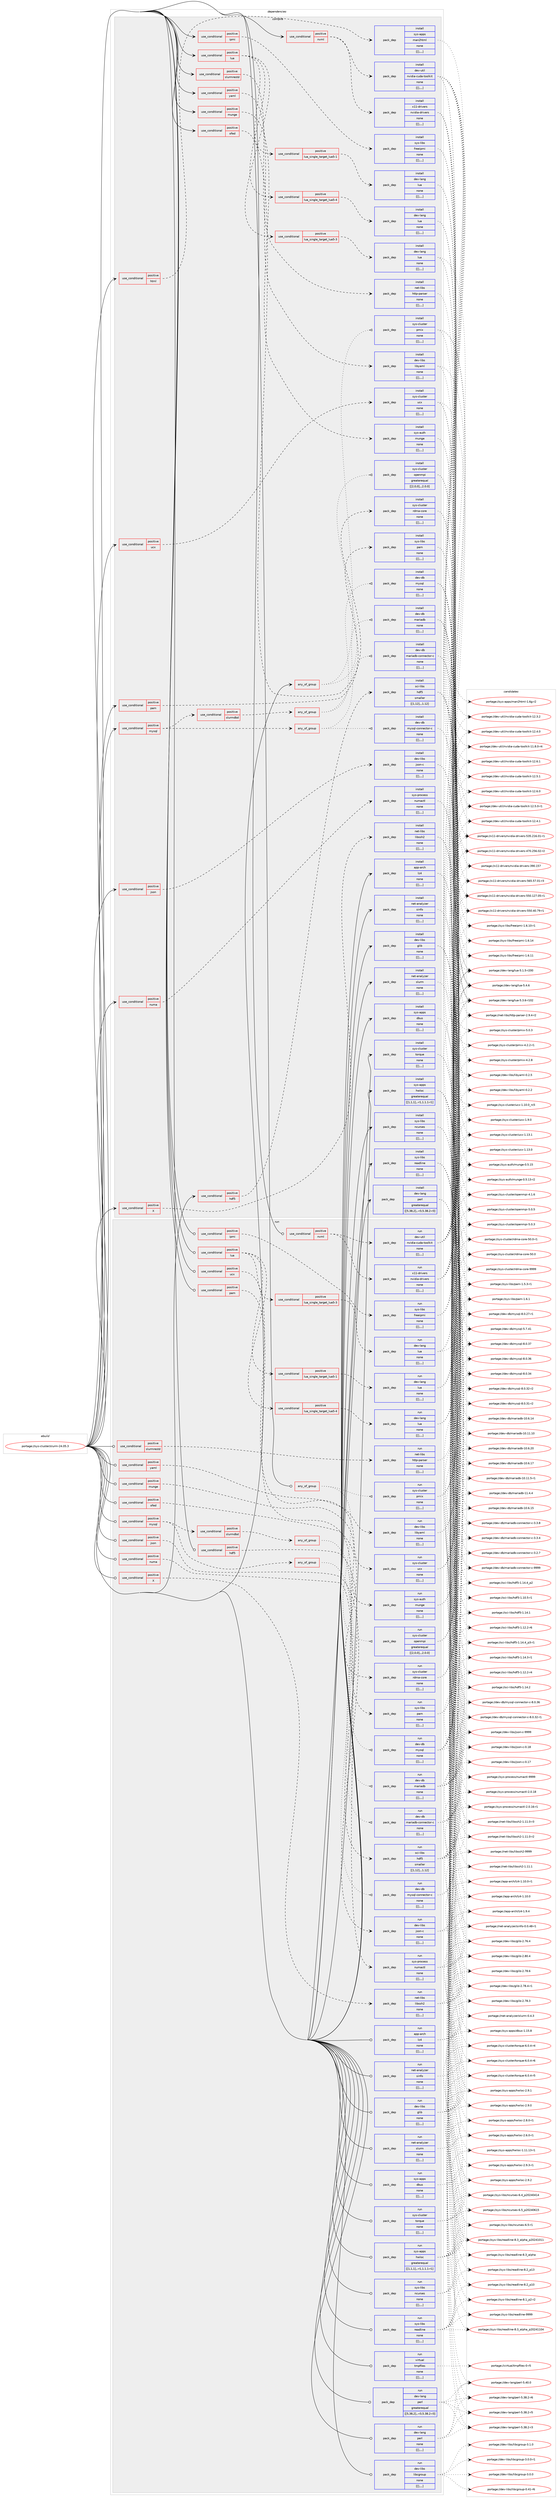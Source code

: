 digraph prolog {

# *************
# Graph options
# *************

newrank=true;
concentrate=true;
compound=true;
graph [rankdir=LR,fontname=Helvetica,fontsize=10,ranksep=1.5];#, ranksep=2.5, nodesep=0.2];
edge  [arrowhead=vee];
node  [fontname=Helvetica,fontsize=10];

# **********
# The ebuild
# **********

subgraph cluster_leftcol {
color=gray;
label=<<i>ebuild</i>>;
id [label="portage://sys-cluster/slurm-24.05.3", color=red, width=4, href="../sys-cluster/slurm-24.05.3.svg"];
}

# ****************
# The dependencies
# ****************

subgraph cluster_midcol {
color=gray;
label=<<i>dependencies</i>>;
subgraph cluster_compile {
fillcolor="#eeeeee";
style=filled;
label=<<i>compile</i>>;
subgraph any8 {
dependency1394 [label=<<TABLE BORDER="0" CELLBORDER="1" CELLSPACING="0" CELLPADDING="4"><TR><TD CELLPADDING="10">any_of_group</TD></TR></TABLE>>, shape=none, color=red];subgraph pack1035 {
dependency1396 [label=<<TABLE BORDER="0" CELLBORDER="1" CELLSPACING="0" CELLPADDING="4" WIDTH="220"><TR><TD ROWSPAN="6" CELLPADDING="30">pack_dep</TD></TR><TR><TD WIDTH="110">install</TD></TR><TR><TD>sys-cluster</TD></TR><TR><TD>pmix</TD></TR><TR><TD>none</TD></TR><TR><TD>[[],,,,]</TD></TR></TABLE>>, shape=none, color=blue];
}
dependency1394:e -> dependency1396:w [weight=20,style="dotted",arrowhead="oinv"];
subgraph pack1036 {
dependency1397 [label=<<TABLE BORDER="0" CELLBORDER="1" CELLSPACING="0" CELLPADDING="4" WIDTH="220"><TR><TD ROWSPAN="6" CELLPADDING="30">pack_dep</TD></TR><TR><TD WIDTH="110">install</TD></TR><TR><TD>sys-cluster</TD></TR><TR><TD>openmpi</TD></TR><TR><TD>greaterequal</TD></TR><TR><TD>[[2,0,0],,,2.0.0]</TD></TR></TABLE>>, shape=none, color=blue];
}
dependency1394:e -> dependency1397:w [weight=20,style="dotted",arrowhead="oinv"];
}
id:e -> dependency1394:w [weight=20,style="solid",arrowhead="vee"];
subgraph cond354 {
dependency1399 [label=<<TABLE BORDER="0" CELLBORDER="1" CELLSPACING="0" CELLPADDING="4"><TR><TD ROWSPAN="3" CELLPADDING="10">use_conditional</TD></TR><TR><TD>positive</TD></TR><TR><TD>X</TD></TR></TABLE>>, shape=none, color=red];
subgraph pack1039 {
dependency1402 [label=<<TABLE BORDER="0" CELLBORDER="1" CELLSPACING="0" CELLPADDING="4" WIDTH="220"><TR><TD ROWSPAN="6" CELLPADDING="30">pack_dep</TD></TR><TR><TD WIDTH="110">install</TD></TR><TR><TD>net-libs</TD></TR><TR><TD>libssh2</TD></TR><TR><TD>none</TD></TR><TR><TD>[[],,,,]</TD></TR></TABLE>>, shape=none, color=blue];
}
dependency1399:e -> dependency1402:w [weight=20,style="dashed",arrowhead="vee"];
}
id:e -> dependency1399:w [weight=20,style="solid",arrowhead="vee"];
subgraph cond355 {
dependency1406 [label=<<TABLE BORDER="0" CELLBORDER="1" CELLSPACING="0" CELLPADDING="4"><TR><TD ROWSPAN="3" CELLPADDING="10">use_conditional</TD></TR><TR><TD>positive</TD></TR><TR><TD>hdf5</TD></TR></TABLE>>, shape=none, color=red];
subgraph pack1044 {
dependency1408 [label=<<TABLE BORDER="0" CELLBORDER="1" CELLSPACING="0" CELLPADDING="4" WIDTH="220"><TR><TD ROWSPAN="6" CELLPADDING="30">pack_dep</TD></TR><TR><TD WIDTH="110">install</TD></TR><TR><TD>sci-libs</TD></TR><TR><TD>hdf5</TD></TR><TR><TD>smaller</TD></TR><TR><TD>[[1,12],,,1.12]</TD></TR></TABLE>>, shape=none, color=blue];
}
dependency1406:e -> dependency1408:w [weight=20,style="dashed",arrowhead="vee"];
}
id:e -> dependency1406:w [weight=20,style="solid",arrowhead="vee"];
subgraph cond358 {
dependency1413 [label=<<TABLE BORDER="0" CELLBORDER="1" CELLSPACING="0" CELLPADDING="4"><TR><TD ROWSPAN="3" CELLPADDING="10">use_conditional</TD></TR><TR><TD>positive</TD></TR><TR><TD>html</TD></TR></TABLE>>, shape=none, color=red];
subgraph pack1049 {
dependency1416 [label=<<TABLE BORDER="0" CELLBORDER="1" CELLSPACING="0" CELLPADDING="4" WIDTH="220"><TR><TD ROWSPAN="6" CELLPADDING="30">pack_dep</TD></TR><TR><TD WIDTH="110">install</TD></TR><TR><TD>sys-apps</TD></TR><TR><TD>man2html</TD></TR><TR><TD>none</TD></TR><TR><TD>[[],,,,]</TD></TR></TABLE>>, shape=none, color=blue];
}
dependency1413:e -> dependency1416:w [weight=20,style="dashed",arrowhead="vee"];
}
id:e -> dependency1413:w [weight=20,style="solid",arrowhead="vee"];
subgraph cond361 {
dependency1422 [label=<<TABLE BORDER="0" CELLBORDER="1" CELLSPACING="0" CELLPADDING="4"><TR><TD ROWSPAN="3" CELLPADDING="10">use_conditional</TD></TR><TR><TD>positive</TD></TR><TR><TD>ipmi</TD></TR></TABLE>>, shape=none, color=red];
subgraph pack1053 {
dependency1423 [label=<<TABLE BORDER="0" CELLBORDER="1" CELLSPACING="0" CELLPADDING="4" WIDTH="220"><TR><TD ROWSPAN="6" CELLPADDING="30">pack_dep</TD></TR><TR><TD WIDTH="110">install</TD></TR><TR><TD>sys-libs</TD></TR><TR><TD>freeipmi</TD></TR><TR><TD>none</TD></TR><TR><TD>[[],,,,]</TD></TR></TABLE>>, shape=none, color=blue];
}
dependency1422:e -> dependency1423:w [weight=20,style="dashed",arrowhead="vee"];
}
id:e -> dependency1422:w [weight=20,style="solid",arrowhead="vee"];
subgraph cond364 {
dependency1428 [label=<<TABLE BORDER="0" CELLBORDER="1" CELLSPACING="0" CELLPADDING="4"><TR><TD ROWSPAN="3" CELLPADDING="10">use_conditional</TD></TR><TR><TD>positive</TD></TR><TR><TD>json</TD></TR></TABLE>>, shape=none, color=red];
subgraph pack1056 {
dependency1429 [label=<<TABLE BORDER="0" CELLBORDER="1" CELLSPACING="0" CELLPADDING="4" WIDTH="220"><TR><TD ROWSPAN="6" CELLPADDING="30">pack_dep</TD></TR><TR><TD WIDTH="110">install</TD></TR><TR><TD>dev-libs</TD></TR><TR><TD>json-c</TD></TR><TR><TD>none</TD></TR><TR><TD>[[],,,,]</TD></TR></TABLE>>, shape=none, color=blue];
}
dependency1428:e -> dependency1429:w [weight=20,style="dashed",arrowhead="vee"];
}
id:e -> dependency1428:w [weight=20,style="solid",arrowhead="vee"];
subgraph cond366 {
dependency1433 [label=<<TABLE BORDER="0" CELLBORDER="1" CELLSPACING="0" CELLPADDING="4"><TR><TD ROWSPAN="3" CELLPADDING="10">use_conditional</TD></TR><TR><TD>positive</TD></TR><TR><TD>lua</TD></TR></TABLE>>, shape=none, color=red];
subgraph cond367 {
dependency1434 [label=<<TABLE BORDER="0" CELLBORDER="1" CELLSPACING="0" CELLPADDING="4"><TR><TD ROWSPAN="3" CELLPADDING="10">use_conditional</TD></TR><TR><TD>positive</TD></TR><TR><TD>lua_single_target_lua5-1</TD></TR></TABLE>>, shape=none, color=red];
subgraph pack1061 {
dependency1439 [label=<<TABLE BORDER="0" CELLBORDER="1" CELLSPACING="0" CELLPADDING="4" WIDTH="220"><TR><TD ROWSPAN="6" CELLPADDING="30">pack_dep</TD></TR><TR><TD WIDTH="110">install</TD></TR><TR><TD>dev-lang</TD></TR><TR><TD>lua</TD></TR><TR><TD>none</TD></TR><TR><TD>[[],,,,]</TD></TR></TABLE>>, shape=none, color=blue];
}
dependency1434:e -> dependency1439:w [weight=20,style="dashed",arrowhead="vee"];
}
dependency1433:e -> dependency1434:w [weight=20,style="dashed",arrowhead="vee"];
subgraph cond371 {
dependency1443 [label=<<TABLE BORDER="0" CELLBORDER="1" CELLSPACING="0" CELLPADDING="4"><TR><TD ROWSPAN="3" CELLPADDING="10">use_conditional</TD></TR><TR><TD>positive</TD></TR><TR><TD>lua_single_target_lua5-3</TD></TR></TABLE>>, shape=none, color=red];
subgraph pack1068 {
dependency1447 [label=<<TABLE BORDER="0" CELLBORDER="1" CELLSPACING="0" CELLPADDING="4" WIDTH="220"><TR><TD ROWSPAN="6" CELLPADDING="30">pack_dep</TD></TR><TR><TD WIDTH="110">install</TD></TR><TR><TD>dev-lang</TD></TR><TR><TD>lua</TD></TR><TR><TD>none</TD></TR><TR><TD>[[],,,,]</TD></TR></TABLE>>, shape=none, color=blue];
}
dependency1443:e -> dependency1447:w [weight=20,style="dashed",arrowhead="vee"];
}
dependency1433:e -> dependency1443:w [weight=20,style="dashed",arrowhead="vee"];
subgraph cond372 {
dependency1451 [label=<<TABLE BORDER="0" CELLBORDER="1" CELLSPACING="0" CELLPADDING="4"><TR><TD ROWSPAN="3" CELLPADDING="10">use_conditional</TD></TR><TR><TD>positive</TD></TR><TR><TD>lua_single_target_lua5-4</TD></TR></TABLE>>, shape=none, color=red];
subgraph pack1072 {
dependency1454 [label=<<TABLE BORDER="0" CELLBORDER="1" CELLSPACING="0" CELLPADDING="4" WIDTH="220"><TR><TD ROWSPAN="6" CELLPADDING="30">pack_dep</TD></TR><TR><TD WIDTH="110">install</TD></TR><TR><TD>dev-lang</TD></TR><TR><TD>lua</TD></TR><TR><TD>none</TD></TR><TR><TD>[[],,,,]</TD></TR></TABLE>>, shape=none, color=blue];
}
dependency1451:e -> dependency1454:w [weight=20,style="dashed",arrowhead="vee"];
}
dependency1433:e -> dependency1451:w [weight=20,style="dashed",arrowhead="vee"];
}
id:e -> dependency1433:w [weight=20,style="solid",arrowhead="vee"];
subgraph cond376 {
dependency1460 [label=<<TABLE BORDER="0" CELLBORDER="1" CELLSPACING="0" CELLPADDING="4"><TR><TD ROWSPAN="3" CELLPADDING="10">use_conditional</TD></TR><TR><TD>positive</TD></TR><TR><TD>munge</TD></TR></TABLE>>, shape=none, color=red];
subgraph pack1077 {
dependency1462 [label=<<TABLE BORDER="0" CELLBORDER="1" CELLSPACING="0" CELLPADDING="4" WIDTH="220"><TR><TD ROWSPAN="6" CELLPADDING="30">pack_dep</TD></TR><TR><TD WIDTH="110">install</TD></TR><TR><TD>sys-auth</TD></TR><TR><TD>munge</TD></TR><TR><TD>none</TD></TR><TR><TD>[[],,,,]</TD></TR></TABLE>>, shape=none, color=blue];
}
dependency1460:e -> dependency1462:w [weight=20,style="dashed",arrowhead="vee"];
}
id:e -> dependency1460:w [weight=20,style="solid",arrowhead="vee"];
subgraph cond378 {
dependency1464 [label=<<TABLE BORDER="0" CELLBORDER="1" CELLSPACING="0" CELLPADDING="4"><TR><TD ROWSPAN="3" CELLPADDING="10">use_conditional</TD></TR><TR><TD>positive</TD></TR><TR><TD>mysql</TD></TR></TABLE>>, shape=none, color=red];
subgraph any10 {
dependency1465 [label=<<TABLE BORDER="0" CELLBORDER="1" CELLSPACING="0" CELLPADDING="4"><TR><TD CELLPADDING="10">any_of_group</TD></TR></TABLE>>, shape=none, color=red];subgraph pack1079 {
dependency1467 [label=<<TABLE BORDER="0" CELLBORDER="1" CELLSPACING="0" CELLPADDING="4" WIDTH="220"><TR><TD ROWSPAN="6" CELLPADDING="30">pack_dep</TD></TR><TR><TD WIDTH="110">install</TD></TR><TR><TD>dev-db</TD></TR><TR><TD>mariadb-connector-c</TD></TR><TR><TD>none</TD></TR><TR><TD>[[],,,,]</TD></TR></TABLE>>, shape=none, color=blue];
}
dependency1465:e -> dependency1467:w [weight=20,style="dotted",arrowhead="oinv"];
subgraph pack1080 {
dependency1468 [label=<<TABLE BORDER="0" CELLBORDER="1" CELLSPACING="0" CELLPADDING="4" WIDTH="220"><TR><TD ROWSPAN="6" CELLPADDING="30">pack_dep</TD></TR><TR><TD WIDTH="110">install</TD></TR><TR><TD>dev-db</TD></TR><TR><TD>mysql-connector-c</TD></TR><TR><TD>none</TD></TR><TR><TD>[[],,,,]</TD></TR></TABLE>>, shape=none, color=blue];
}
dependency1465:e -> dependency1468:w [weight=20,style="dotted",arrowhead="oinv"];
}
dependency1464:e -> dependency1465:w [weight=20,style="dashed",arrowhead="vee"];
subgraph cond379 {
dependency1469 [label=<<TABLE BORDER="0" CELLBORDER="1" CELLSPACING="0" CELLPADDING="4"><TR><TD ROWSPAN="3" CELLPADDING="10">use_conditional</TD></TR><TR><TD>positive</TD></TR><TR><TD>slurmdbd</TD></TR></TABLE>>, shape=none, color=red];
subgraph any11 {
dependency1471 [label=<<TABLE BORDER="0" CELLBORDER="1" CELLSPACING="0" CELLPADDING="4"><TR><TD CELLPADDING="10">any_of_group</TD></TR></TABLE>>, shape=none, color=red];subgraph pack1082 {
dependency1473 [label=<<TABLE BORDER="0" CELLBORDER="1" CELLSPACING="0" CELLPADDING="4" WIDTH="220"><TR><TD ROWSPAN="6" CELLPADDING="30">pack_dep</TD></TR><TR><TD WIDTH="110">install</TD></TR><TR><TD>dev-db</TD></TR><TR><TD>mariadb</TD></TR><TR><TD>none</TD></TR><TR><TD>[[],,,,]</TD></TR></TABLE>>, shape=none, color=blue];
}
dependency1471:e -> dependency1473:w [weight=20,style="dotted",arrowhead="oinv"];
subgraph pack1083 {
dependency1474 [label=<<TABLE BORDER="0" CELLBORDER="1" CELLSPACING="0" CELLPADDING="4" WIDTH="220"><TR><TD ROWSPAN="6" CELLPADDING="30">pack_dep</TD></TR><TR><TD WIDTH="110">install</TD></TR><TR><TD>dev-db</TD></TR><TR><TD>mysql</TD></TR><TR><TD>none</TD></TR><TR><TD>[[],,,,]</TD></TR></TABLE>>, shape=none, color=blue];
}
dependency1471:e -> dependency1474:w [weight=20,style="dotted",arrowhead="oinv"];
}
dependency1469:e -> dependency1471:w [weight=20,style="dashed",arrowhead="vee"];
}
dependency1464:e -> dependency1469:w [weight=20,style="dashed",arrowhead="vee"];
}
id:e -> dependency1464:w [weight=20,style="solid",arrowhead="vee"];
subgraph cond382 {
dependency1480 [label=<<TABLE BORDER="0" CELLBORDER="1" CELLSPACING="0" CELLPADDING="4"><TR><TD ROWSPAN="3" CELLPADDING="10">use_conditional</TD></TR><TR><TD>positive</TD></TR><TR><TD>numa</TD></TR></TABLE>>, shape=none, color=red];
subgraph pack1087 {
dependency1481 [label=<<TABLE BORDER="0" CELLBORDER="1" CELLSPACING="0" CELLPADDING="4" WIDTH="220"><TR><TD ROWSPAN="6" CELLPADDING="30">pack_dep</TD></TR><TR><TD WIDTH="110">install</TD></TR><TR><TD>sys-process</TD></TR><TR><TD>numactl</TD></TR><TR><TD>none</TD></TR><TR><TD>[[],,,,]</TD></TR></TABLE>>, shape=none, color=blue];
}
dependency1480:e -> dependency1481:w [weight=20,style="dashed",arrowhead="vee"];
}
id:e -> dependency1480:w [weight=20,style="solid",arrowhead="vee"];
subgraph cond384 {
dependency1486 [label=<<TABLE BORDER="0" CELLBORDER="1" CELLSPACING="0" CELLPADDING="4"><TR><TD ROWSPAN="3" CELLPADDING="10">use_conditional</TD></TR><TR><TD>positive</TD></TR><TR><TD>nvml</TD></TR></TABLE>>, shape=none, color=red];
subgraph pack1090 {
dependency1487 [label=<<TABLE BORDER="0" CELLBORDER="1" CELLSPACING="0" CELLPADDING="4" WIDTH="220"><TR><TD ROWSPAN="6" CELLPADDING="30">pack_dep</TD></TR><TR><TD WIDTH="110">install</TD></TR><TR><TD>dev-util</TD></TR><TR><TD>nvidia-cuda-toolkit</TD></TR><TR><TD>none</TD></TR><TR><TD>[[],,,,]</TD></TR></TABLE>>, shape=none, color=blue];
}
dependency1486:e -> dependency1487:w [weight=20,style="dashed",arrowhead="vee"];
subgraph pack1092 {
dependency1489 [label=<<TABLE BORDER="0" CELLBORDER="1" CELLSPACING="0" CELLPADDING="4" WIDTH="220"><TR><TD ROWSPAN="6" CELLPADDING="30">pack_dep</TD></TR><TR><TD WIDTH="110">install</TD></TR><TR><TD>x11-drivers</TD></TR><TR><TD>nvidia-drivers</TD></TR><TR><TD>none</TD></TR><TR><TD>[[],,,,]</TD></TR></TABLE>>, shape=none, color=blue];
}
dependency1486:e -> dependency1489:w [weight=20,style="dashed",arrowhead="vee"];
}
id:e -> dependency1486:w [weight=20,style="solid",arrowhead="vee"];
subgraph cond386 {
dependency1491 [label=<<TABLE BORDER="0" CELLBORDER="1" CELLSPACING="0" CELLPADDING="4"><TR><TD ROWSPAN="3" CELLPADDING="10">use_conditional</TD></TR><TR><TD>positive</TD></TR><TR><TD>ofed</TD></TR></TABLE>>, shape=none, color=red];
subgraph pack1094 {
dependency1493 [label=<<TABLE BORDER="0" CELLBORDER="1" CELLSPACING="0" CELLPADDING="4" WIDTH="220"><TR><TD ROWSPAN="6" CELLPADDING="30">pack_dep</TD></TR><TR><TD WIDTH="110">install</TD></TR><TR><TD>sys-cluster</TD></TR><TR><TD>rdma-core</TD></TR><TR><TD>none</TD></TR><TR><TD>[[],,,,]</TD></TR></TABLE>>, shape=none, color=blue];
}
dependency1491:e -> dependency1493:w [weight=20,style="dashed",arrowhead="vee"];
}
id:e -> dependency1491:w [weight=20,style="solid",arrowhead="vee"];
subgraph cond387 {
dependency1494 [label=<<TABLE BORDER="0" CELLBORDER="1" CELLSPACING="0" CELLPADDING="4"><TR><TD ROWSPAN="3" CELLPADDING="10">use_conditional</TD></TR><TR><TD>positive</TD></TR><TR><TD>pam</TD></TR></TABLE>>, shape=none, color=red];
subgraph pack1095 {
dependency1496 [label=<<TABLE BORDER="0" CELLBORDER="1" CELLSPACING="0" CELLPADDING="4" WIDTH="220"><TR><TD ROWSPAN="6" CELLPADDING="30">pack_dep</TD></TR><TR><TD WIDTH="110">install</TD></TR><TR><TD>sys-libs</TD></TR><TR><TD>pam</TD></TR><TR><TD>none</TD></TR><TR><TD>[[],,,,]</TD></TR></TABLE>>, shape=none, color=blue];
}
dependency1494:e -> dependency1496:w [weight=20,style="dashed",arrowhead="vee"];
}
id:e -> dependency1494:w [weight=20,style="solid",arrowhead="vee"];
subgraph cond389 {
dependency1498 [label=<<TABLE BORDER="0" CELLBORDER="1" CELLSPACING="0" CELLPADDING="4"><TR><TD ROWSPAN="3" CELLPADDING="10">use_conditional</TD></TR><TR><TD>positive</TD></TR><TR><TD>slurmrestd</TD></TR></TABLE>>, shape=none, color=red];
subgraph pack1098 {
dependency1500 [label=<<TABLE BORDER="0" CELLBORDER="1" CELLSPACING="0" CELLPADDING="4" WIDTH="220"><TR><TD ROWSPAN="6" CELLPADDING="30">pack_dep</TD></TR><TR><TD WIDTH="110">install</TD></TR><TR><TD>net-libs</TD></TR><TR><TD>http-parser</TD></TR><TR><TD>none</TD></TR><TR><TD>[[],,,,]</TD></TR></TABLE>>, shape=none, color=blue];
}
dependency1498:e -> dependency1500:w [weight=20,style="dashed",arrowhead="vee"];
}
id:e -> dependency1498:w [weight=20,style="solid",arrowhead="vee"];
subgraph cond391 {
dependency1502 [label=<<TABLE BORDER="0" CELLBORDER="1" CELLSPACING="0" CELLPADDING="4"><TR><TD ROWSPAN="3" CELLPADDING="10">use_conditional</TD></TR><TR><TD>positive</TD></TR><TR><TD>ucx</TD></TR></TABLE>>, shape=none, color=red];
subgraph pack1100 {
dependency1504 [label=<<TABLE BORDER="0" CELLBORDER="1" CELLSPACING="0" CELLPADDING="4" WIDTH="220"><TR><TD ROWSPAN="6" CELLPADDING="30">pack_dep</TD></TR><TR><TD WIDTH="110">install</TD></TR><TR><TD>sys-cluster</TD></TR><TR><TD>ucx</TD></TR><TR><TD>none</TD></TR><TR><TD>[[],,,,]</TD></TR></TABLE>>, shape=none, color=blue];
}
dependency1502:e -> dependency1504:w [weight=20,style="dashed",arrowhead="vee"];
}
id:e -> dependency1502:w [weight=20,style="solid",arrowhead="vee"];
subgraph cond393 {
dependency1506 [label=<<TABLE BORDER="0" CELLBORDER="1" CELLSPACING="0" CELLPADDING="4"><TR><TD ROWSPAN="3" CELLPADDING="10">use_conditional</TD></TR><TR><TD>positive</TD></TR><TR><TD>yaml</TD></TR></TABLE>>, shape=none, color=red];
subgraph pack1102 {
dependency1508 [label=<<TABLE BORDER="0" CELLBORDER="1" CELLSPACING="0" CELLPADDING="4" WIDTH="220"><TR><TD ROWSPAN="6" CELLPADDING="30">pack_dep</TD></TR><TR><TD WIDTH="110">install</TD></TR><TR><TD>dev-libs</TD></TR><TR><TD>libyaml</TD></TR><TR><TD>none</TD></TR><TR><TD>[[],,,,]</TD></TR></TABLE>>, shape=none, color=blue];
}
dependency1506:e -> dependency1508:w [weight=20,style="dashed",arrowhead="vee"];
}
id:e -> dependency1506:w [weight=20,style="solid",arrowhead="vee"];
subgraph pack1103 {
dependency1510 [label=<<TABLE BORDER="0" CELLBORDER="1" CELLSPACING="0" CELLPADDING="4" WIDTH="220"><TR><TD ROWSPAN="6" CELLPADDING="30">pack_dep</TD></TR><TR><TD WIDTH="110">install</TD></TR><TR><TD>app-arch</TD></TR><TR><TD>lz4</TD></TR><TR><TD>none</TD></TR><TR><TD>[[],,,,]</TD></TR></TABLE>>, shape=none, color=blue];
}
id:e -> dependency1510:w [weight=20,style="solid",arrowhead="vee"];
subgraph pack1105 {
dependency1512 [label=<<TABLE BORDER="0" CELLBORDER="1" CELLSPACING="0" CELLPADDING="4" WIDTH="220"><TR><TD ROWSPAN="6" CELLPADDING="30">pack_dep</TD></TR><TR><TD WIDTH="110">install</TD></TR><TR><TD>dev-lang</TD></TR><TR><TD>perl</TD></TR><TR><TD>greaterequal</TD></TR><TR><TD>[[5,38,2],,-r3,5.38.2-r3]</TD></TR></TABLE>>, shape=none, color=blue];
}
id:e -> dependency1512:w [weight=20,style="solid",arrowhead="vee"];
subgraph pack1107 {
dependency1514 [label=<<TABLE BORDER="0" CELLBORDER="1" CELLSPACING="0" CELLPADDING="4" WIDTH="220"><TR><TD ROWSPAN="6" CELLPADDING="30">pack_dep</TD></TR><TR><TD WIDTH="110">install</TD></TR><TR><TD>dev-libs</TD></TR><TR><TD>glib</TD></TR><TR><TD>none</TD></TR><TR><TD>[[],,,,]</TD></TR></TABLE>>, shape=none, color=blue];
}
id:e -> dependency1514:w [weight=20,style="solid",arrowhead="vee"];
subgraph pack1108 {
dependency1516 [label=<<TABLE BORDER="0" CELLBORDER="1" CELLSPACING="0" CELLPADDING="4" WIDTH="220"><TR><TD ROWSPAN="6" CELLPADDING="30">pack_dep</TD></TR><TR><TD WIDTH="110">install</TD></TR><TR><TD>sys-apps</TD></TR><TR><TD>dbus</TD></TR><TR><TD>none</TD></TR><TR><TD>[[],,,,]</TD></TR></TABLE>>, shape=none, color=blue];
}
id:e -> dependency1516:w [weight=20,style="solid",arrowhead="vee"];
subgraph pack1111 {
dependency1519 [label=<<TABLE BORDER="0" CELLBORDER="1" CELLSPACING="0" CELLPADDING="4" WIDTH="220"><TR><TD ROWSPAN="6" CELLPADDING="30">pack_dep</TD></TR><TR><TD WIDTH="110">install</TD></TR><TR><TD>sys-apps</TD></TR><TR><TD>hwloc</TD></TR><TR><TD>greaterequal</TD></TR><TR><TD>[[1,1,1],,-r1,1.1.1-r1]</TD></TR></TABLE>>, shape=none, color=blue];
}
id:e -> dependency1519:w [weight=20,style="solid",arrowhead="vee"];
subgraph pack1114 {
dependency1523 [label=<<TABLE BORDER="0" CELLBORDER="1" CELLSPACING="0" CELLPADDING="4" WIDTH="220"><TR><TD ROWSPAN="6" CELLPADDING="30">pack_dep</TD></TR><TR><TD WIDTH="110">install</TD></TR><TR><TD>sys-libs</TD></TR><TR><TD>ncurses</TD></TR><TR><TD>none</TD></TR><TR><TD>[[],,,,]</TD></TR></TABLE>>, shape=none, color=blue];
}
id:e -> dependency1523:w [weight=20,style="solid",arrowhead="vee"];
subgraph pack1116 {
dependency1526 [label=<<TABLE BORDER="0" CELLBORDER="1" CELLSPACING="0" CELLPADDING="4" WIDTH="220"><TR><TD ROWSPAN="6" CELLPADDING="30">pack_dep</TD></TR><TR><TD WIDTH="110">install</TD></TR><TR><TD>sys-libs</TD></TR><TR><TD>readline</TD></TR><TR><TD>none</TD></TR><TR><TD>[[],,,,]</TD></TR></TABLE>>, shape=none, color=blue];
}
id:e -> dependency1526:w [weight=20,style="solid",arrowhead="vee"];
subgraph pack1119 {
dependency1530 [label=<<TABLE BORDER="0" CELLBORDER="1" CELLSPACING="0" CELLPADDING="4" WIDTH="220"><TR><TD ROWSPAN="6" CELLPADDING="30">pack_dep</TD></TR><TR><TD WIDTH="110">install</TD></TR><TR><TD>net-analyzer</TD></TR><TR><TD>sinfo</TD></TR><TR><TD>none</TD></TR><TR><TD>[[],,,,]</TD></TR></TABLE>>, shape=none, color=blue];
}
id:e -> dependency1530:w [weight=20,style="solid",arrowhead="vee"];
subgraph pack1121 {
dependency1532 [label=<<TABLE BORDER="0" CELLBORDER="1" CELLSPACING="0" CELLPADDING="4" WIDTH="220"><TR><TD ROWSPAN="6" CELLPADDING="30">pack_dep</TD></TR><TR><TD WIDTH="110">install</TD></TR><TR><TD>net-analyzer</TD></TR><TR><TD>slurm</TD></TR><TR><TD>none</TD></TR><TR><TD>[[],,,,]</TD></TR></TABLE>>, shape=none, color=blue];
}
id:e -> dependency1532:w [weight=20,style="solid",arrowhead="vee"];
subgraph pack1123 {
dependency1536 [label=<<TABLE BORDER="0" CELLBORDER="1" CELLSPACING="0" CELLPADDING="4" WIDTH="220"><TR><TD ROWSPAN="6" CELLPADDING="30">pack_dep</TD></TR><TR><TD WIDTH="110">install</TD></TR><TR><TD>sys-cluster</TD></TR><TR><TD>torque</TD></TR><TR><TD>none</TD></TR><TR><TD>[[],,,,]</TD></TR></TABLE>>, shape=none, color=blue];
}
id:e -> dependency1536:w [weight=20,style="solid",arrowhead="vee"];
}
subgraph cluster_compileandrun {
fillcolor="#eeeeee";
style=filled;
label=<<i>compile and run</i>>;
}
subgraph cluster_run {
fillcolor="#eeeeee";
style=filled;
label=<<i>run</i>>;
subgraph any14 {
dependency1540 [label=<<TABLE BORDER="0" CELLBORDER="1" CELLSPACING="0" CELLPADDING="4"><TR><TD CELLPADDING="10">any_of_group</TD></TR></TABLE>>, shape=none, color=red];subgraph pack1129 {
dependency1543 [label=<<TABLE BORDER="0" CELLBORDER="1" CELLSPACING="0" CELLPADDING="4" WIDTH="220"><TR><TD ROWSPAN="6" CELLPADDING="30">pack_dep</TD></TR><TR><TD WIDTH="110">run</TD></TR><TR><TD>sys-cluster</TD></TR><TR><TD>pmix</TD></TR><TR><TD>none</TD></TR><TR><TD>[[],,,,]</TD></TR></TABLE>>, shape=none, color=blue];
}
dependency1540:e -> dependency1543:w [weight=20,style="dotted",arrowhead="oinv"];
subgraph pack1132 {
dependency1546 [label=<<TABLE BORDER="0" CELLBORDER="1" CELLSPACING="0" CELLPADDING="4" WIDTH="220"><TR><TD ROWSPAN="6" CELLPADDING="30">pack_dep</TD></TR><TR><TD WIDTH="110">run</TD></TR><TR><TD>sys-cluster</TD></TR><TR><TD>openmpi</TD></TR><TR><TD>greaterequal</TD></TR><TR><TD>[[2,0,0],,,2.0.0]</TD></TR></TABLE>>, shape=none, color=blue];
}
dependency1540:e -> dependency1546:w [weight=20,style="dotted",arrowhead="oinv"];
}
id:e -> dependency1540:w [weight=20,style="solid",arrowhead="odot"];
subgraph cond401 {
dependency1549 [label=<<TABLE BORDER="0" CELLBORDER="1" CELLSPACING="0" CELLPADDING="4"><TR><TD ROWSPAN="3" CELLPADDING="10">use_conditional</TD></TR><TR><TD>positive</TD></TR><TR><TD>X</TD></TR></TABLE>>, shape=none, color=red];
subgraph pack1137 {
dependency1552 [label=<<TABLE BORDER="0" CELLBORDER="1" CELLSPACING="0" CELLPADDING="4" WIDTH="220"><TR><TD ROWSPAN="6" CELLPADDING="30">pack_dep</TD></TR><TR><TD WIDTH="110">run</TD></TR><TR><TD>net-libs</TD></TR><TR><TD>libssh2</TD></TR><TR><TD>none</TD></TR><TR><TD>[[],,,,]</TD></TR></TABLE>>, shape=none, color=blue];
}
dependency1549:e -> dependency1552:w [weight=20,style="dashed",arrowhead="vee"];
}
id:e -> dependency1549:w [weight=20,style="solid",arrowhead="odot"];
subgraph cond402 {
dependency1555 [label=<<TABLE BORDER="0" CELLBORDER="1" CELLSPACING="0" CELLPADDING="4"><TR><TD ROWSPAN="3" CELLPADDING="10">use_conditional</TD></TR><TR><TD>positive</TD></TR><TR><TD>hdf5</TD></TR></TABLE>>, shape=none, color=red];
subgraph pack1141 {
dependency1558 [label=<<TABLE BORDER="0" CELLBORDER="1" CELLSPACING="0" CELLPADDING="4" WIDTH="220"><TR><TD ROWSPAN="6" CELLPADDING="30">pack_dep</TD></TR><TR><TD WIDTH="110">run</TD></TR><TR><TD>sci-libs</TD></TR><TR><TD>hdf5</TD></TR><TR><TD>smaller</TD></TR><TR><TD>[[1,12],,,1.12]</TD></TR></TABLE>>, shape=none, color=blue];
}
dependency1555:e -> dependency1558:w [weight=20,style="dashed",arrowhead="vee"];
}
id:e -> dependency1555:w [weight=20,style="solid",arrowhead="odot"];
subgraph cond405 {
dependency1564 [label=<<TABLE BORDER="0" CELLBORDER="1" CELLSPACING="0" CELLPADDING="4"><TR><TD ROWSPAN="3" CELLPADDING="10">use_conditional</TD></TR><TR><TD>positive</TD></TR><TR><TD>ipmi</TD></TR></TABLE>>, shape=none, color=red];
subgraph pack1148 {
dependency1568 [label=<<TABLE BORDER="0" CELLBORDER="1" CELLSPACING="0" CELLPADDING="4" WIDTH="220"><TR><TD ROWSPAN="6" CELLPADDING="30">pack_dep</TD></TR><TR><TD WIDTH="110">run</TD></TR><TR><TD>sys-libs</TD></TR><TR><TD>freeipmi</TD></TR><TR><TD>none</TD></TR><TR><TD>[[],,,,]</TD></TR></TABLE>>, shape=none, color=blue];
}
dependency1564:e -> dependency1568:w [weight=20,style="dashed",arrowhead="vee"];
}
id:e -> dependency1564:w [weight=20,style="solid",arrowhead="odot"];
subgraph cond407 {
dependency1574 [label=<<TABLE BORDER="0" CELLBORDER="1" CELLSPACING="0" CELLPADDING="4"><TR><TD ROWSPAN="3" CELLPADDING="10">use_conditional</TD></TR><TR><TD>positive</TD></TR><TR><TD>json</TD></TR></TABLE>>, shape=none, color=red];
subgraph pack1155 {
dependency1577 [label=<<TABLE BORDER="0" CELLBORDER="1" CELLSPACING="0" CELLPADDING="4" WIDTH="220"><TR><TD ROWSPAN="6" CELLPADDING="30">pack_dep</TD></TR><TR><TD WIDTH="110">run</TD></TR><TR><TD>dev-libs</TD></TR><TR><TD>json-c</TD></TR><TR><TD>none</TD></TR><TR><TD>[[],,,,]</TD></TR></TABLE>>, shape=none, color=blue];
}
dependency1574:e -> dependency1577:w [weight=20,style="dashed",arrowhead="vee"];
}
id:e -> dependency1574:w [weight=20,style="solid",arrowhead="odot"];
subgraph cond410 {
dependency1582 [label=<<TABLE BORDER="0" CELLBORDER="1" CELLSPACING="0" CELLPADDING="4"><TR><TD ROWSPAN="3" CELLPADDING="10">use_conditional</TD></TR><TR><TD>positive</TD></TR><TR><TD>lua</TD></TR></TABLE>>, shape=none, color=red];
subgraph cond411 {
dependency1584 [label=<<TABLE BORDER="0" CELLBORDER="1" CELLSPACING="0" CELLPADDING="4"><TR><TD ROWSPAN="3" CELLPADDING="10">use_conditional</TD></TR><TR><TD>positive</TD></TR><TR><TD>lua_single_target_lua5-1</TD></TR></TABLE>>, shape=none, color=red];
subgraph pack1164 {
dependency1590 [label=<<TABLE BORDER="0" CELLBORDER="1" CELLSPACING="0" CELLPADDING="4" WIDTH="220"><TR><TD ROWSPAN="6" CELLPADDING="30">pack_dep</TD></TR><TR><TD WIDTH="110">run</TD></TR><TR><TD>dev-lang</TD></TR><TR><TD>lua</TD></TR><TR><TD>none</TD></TR><TR><TD>[[],,,,]</TD></TR></TABLE>>, shape=none, color=blue];
}
dependency1584:e -> dependency1590:w [weight=20,style="dashed",arrowhead="vee"];
}
dependency1582:e -> dependency1584:w [weight=20,style="dashed",arrowhead="vee"];
subgraph cond413 {
dependency1595 [label=<<TABLE BORDER="0" CELLBORDER="1" CELLSPACING="0" CELLPADDING="4"><TR><TD ROWSPAN="3" CELLPADDING="10">use_conditional</TD></TR><TR><TD>positive</TD></TR><TR><TD>lua_single_target_lua5-3</TD></TR></TABLE>>, shape=none, color=red];
subgraph pack1172 {
dependency1600 [label=<<TABLE BORDER="0" CELLBORDER="1" CELLSPACING="0" CELLPADDING="4" WIDTH="220"><TR><TD ROWSPAN="6" CELLPADDING="30">pack_dep</TD></TR><TR><TD WIDTH="110">run</TD></TR><TR><TD>dev-lang</TD></TR><TR><TD>lua</TD></TR><TR><TD>none</TD></TR><TR><TD>[[],,,,]</TD></TR></TABLE>>, shape=none, color=blue];
}
dependency1595:e -> dependency1600:w [weight=20,style="dashed",arrowhead="vee"];
}
dependency1582:e -> dependency1595:w [weight=20,style="dashed",arrowhead="vee"];
subgraph cond415 {
dependency1605 [label=<<TABLE BORDER="0" CELLBORDER="1" CELLSPACING="0" CELLPADDING="4"><TR><TD ROWSPAN="3" CELLPADDING="10">use_conditional</TD></TR><TR><TD>positive</TD></TR><TR><TD>lua_single_target_lua5-4</TD></TR></TABLE>>, shape=none, color=red];
subgraph pack1177 {
dependency1607 [label=<<TABLE BORDER="0" CELLBORDER="1" CELLSPACING="0" CELLPADDING="4" WIDTH="220"><TR><TD ROWSPAN="6" CELLPADDING="30">pack_dep</TD></TR><TR><TD WIDTH="110">run</TD></TR><TR><TD>dev-lang</TD></TR><TR><TD>lua</TD></TR><TR><TD>none</TD></TR><TR><TD>[[],,,,]</TD></TR></TABLE>>, shape=none, color=blue];
}
dependency1605:e -> dependency1607:w [weight=20,style="dashed",arrowhead="vee"];
}
dependency1582:e -> dependency1605:w [weight=20,style="dashed",arrowhead="vee"];
}
id:e -> dependency1582:w [weight=20,style="solid",arrowhead="odot"];
subgraph cond417 {
dependency1610 [label=<<TABLE BORDER="0" CELLBORDER="1" CELLSPACING="0" CELLPADDING="4"><TR><TD ROWSPAN="3" CELLPADDING="10">use_conditional</TD></TR><TR><TD>positive</TD></TR><TR><TD>munge</TD></TR></TABLE>>, shape=none, color=red];
subgraph pack1179 {
dependency1612 [label=<<TABLE BORDER="0" CELLBORDER="1" CELLSPACING="0" CELLPADDING="4" WIDTH="220"><TR><TD ROWSPAN="6" CELLPADDING="30">pack_dep</TD></TR><TR><TD WIDTH="110">run</TD></TR><TR><TD>sys-auth</TD></TR><TR><TD>munge</TD></TR><TR><TD>none</TD></TR><TR><TD>[[],,,,]</TD></TR></TABLE>>, shape=none, color=blue];
}
dependency1610:e -> dependency1612:w [weight=20,style="dashed",arrowhead="vee"];
}
id:e -> dependency1610:w [weight=20,style="solid",arrowhead="odot"];
subgraph cond420 {
dependency1616 [label=<<TABLE BORDER="0" CELLBORDER="1" CELLSPACING="0" CELLPADDING="4"><TR><TD ROWSPAN="3" CELLPADDING="10">use_conditional</TD></TR><TR><TD>positive</TD></TR><TR><TD>mysql</TD></TR></TABLE>>, shape=none, color=red];
subgraph any16 {
dependency1618 [label=<<TABLE BORDER="0" CELLBORDER="1" CELLSPACING="0" CELLPADDING="4"><TR><TD CELLPADDING="10">any_of_group</TD></TR></TABLE>>, shape=none, color=red];subgraph pack1183 {
dependency1620 [label=<<TABLE BORDER="0" CELLBORDER="1" CELLSPACING="0" CELLPADDING="4" WIDTH="220"><TR><TD ROWSPAN="6" CELLPADDING="30">pack_dep</TD></TR><TR><TD WIDTH="110">run</TD></TR><TR><TD>dev-db</TD></TR><TR><TD>mariadb-connector-c</TD></TR><TR><TD>none</TD></TR><TR><TD>[[],,,,]</TD></TR></TABLE>>, shape=none, color=blue];
}
dependency1618:e -> dependency1620:w [weight=20,style="dotted",arrowhead="oinv"];
subgraph pack1187 {
dependency1624 [label=<<TABLE BORDER="0" CELLBORDER="1" CELLSPACING="0" CELLPADDING="4" WIDTH="220"><TR><TD ROWSPAN="6" CELLPADDING="30">pack_dep</TD></TR><TR><TD WIDTH="110">run</TD></TR><TR><TD>dev-db</TD></TR><TR><TD>mysql-connector-c</TD></TR><TR><TD>none</TD></TR><TR><TD>[[],,,,]</TD></TR></TABLE>>, shape=none, color=blue];
}
dependency1618:e -> dependency1624:w [weight=20,style="dotted",arrowhead="oinv"];
}
dependency1616:e -> dependency1618:w [weight=20,style="dashed",arrowhead="vee"];
subgraph cond423 {
dependency1629 [label=<<TABLE BORDER="0" CELLBORDER="1" CELLSPACING="0" CELLPADDING="4"><TR><TD ROWSPAN="3" CELLPADDING="10">use_conditional</TD></TR><TR><TD>positive</TD></TR><TR><TD>slurmdbd</TD></TR></TABLE>>, shape=none, color=red];
subgraph any17 {
dependency1632 [label=<<TABLE BORDER="0" CELLBORDER="1" CELLSPACING="0" CELLPADDING="4"><TR><TD CELLPADDING="10">any_of_group</TD></TR></TABLE>>, shape=none, color=red];subgraph pack1193 {
dependency1633 [label=<<TABLE BORDER="0" CELLBORDER="1" CELLSPACING="0" CELLPADDING="4" WIDTH="220"><TR><TD ROWSPAN="6" CELLPADDING="30">pack_dep</TD></TR><TR><TD WIDTH="110">run</TD></TR><TR><TD>dev-db</TD></TR><TR><TD>mariadb</TD></TR><TR><TD>none</TD></TR><TR><TD>[[],,,,]</TD></TR></TABLE>>, shape=none, color=blue];
}
dependency1632:e -> dependency1633:w [weight=20,style="dotted",arrowhead="oinv"];
subgraph pack1197 {
dependency1639 [label=<<TABLE BORDER="0" CELLBORDER="1" CELLSPACING="0" CELLPADDING="4" WIDTH="220"><TR><TD ROWSPAN="6" CELLPADDING="30">pack_dep</TD></TR><TR><TD WIDTH="110">run</TD></TR><TR><TD>dev-db</TD></TR><TR><TD>mysql</TD></TR><TR><TD>none</TD></TR><TR><TD>[[],,,,]</TD></TR></TABLE>>, shape=none, color=blue];
}
dependency1632:e -> dependency1639:w [weight=20,style="dotted",arrowhead="oinv"];
}
dependency1629:e -> dependency1632:w [weight=20,style="dashed",arrowhead="vee"];
}
dependency1616:e -> dependency1629:w [weight=20,style="dashed",arrowhead="vee"];
}
id:e -> dependency1616:w [weight=20,style="solid",arrowhead="odot"];
subgraph cond426 {
dependency1646 [label=<<TABLE BORDER="0" CELLBORDER="1" CELLSPACING="0" CELLPADDING="4"><TR><TD ROWSPAN="3" CELLPADDING="10">use_conditional</TD></TR><TR><TD>positive</TD></TR><TR><TD>numa</TD></TR></TABLE>>, shape=none, color=red];
subgraph pack1206 {
dependency1650 [label=<<TABLE BORDER="0" CELLBORDER="1" CELLSPACING="0" CELLPADDING="4" WIDTH="220"><TR><TD ROWSPAN="6" CELLPADDING="30">pack_dep</TD></TR><TR><TD WIDTH="110">run</TD></TR><TR><TD>sys-process</TD></TR><TR><TD>numactl</TD></TR><TR><TD>none</TD></TR><TR><TD>[[],,,,]</TD></TR></TABLE>>, shape=none, color=blue];
}
dependency1646:e -> dependency1650:w [weight=20,style="dashed",arrowhead="vee"];
}
id:e -> dependency1646:w [weight=20,style="solid",arrowhead="odot"];
subgraph cond430 {
dependency1656 [label=<<TABLE BORDER="0" CELLBORDER="1" CELLSPACING="0" CELLPADDING="4"><TR><TD ROWSPAN="3" CELLPADDING="10">use_conditional</TD></TR><TR><TD>positive</TD></TR><TR><TD>nvml</TD></TR></TABLE>>, shape=none, color=red];
subgraph pack1211 {
dependency1660 [label=<<TABLE BORDER="0" CELLBORDER="1" CELLSPACING="0" CELLPADDING="4" WIDTH="220"><TR><TD ROWSPAN="6" CELLPADDING="30">pack_dep</TD></TR><TR><TD WIDTH="110">run</TD></TR><TR><TD>dev-util</TD></TR><TR><TD>nvidia-cuda-toolkit</TD></TR><TR><TD>none</TD></TR><TR><TD>[[],,,,]</TD></TR></TABLE>>, shape=none, color=blue];
}
dependency1656:e -> dependency1660:w [weight=20,style="dashed",arrowhead="vee"];
subgraph pack1214 {
dependency1664 [label=<<TABLE BORDER="0" CELLBORDER="1" CELLSPACING="0" CELLPADDING="4" WIDTH="220"><TR><TD ROWSPAN="6" CELLPADDING="30">pack_dep</TD></TR><TR><TD WIDTH="110">run</TD></TR><TR><TD>x11-drivers</TD></TR><TR><TD>nvidia-drivers</TD></TR><TR><TD>none</TD></TR><TR><TD>[[],,,,]</TD></TR></TABLE>>, shape=none, color=blue];
}
dependency1656:e -> dependency1664:w [weight=20,style="dashed",arrowhead="vee"];
}
id:e -> dependency1656:w [weight=20,style="solid",arrowhead="odot"];
subgraph cond433 {
dependency1666 [label=<<TABLE BORDER="0" CELLBORDER="1" CELLSPACING="0" CELLPADDING="4"><TR><TD ROWSPAN="3" CELLPADDING="10">use_conditional</TD></TR><TR><TD>positive</TD></TR><TR><TD>ofed</TD></TR></TABLE>>, shape=none, color=red];
subgraph pack1216 {
dependency1669 [label=<<TABLE BORDER="0" CELLBORDER="1" CELLSPACING="0" CELLPADDING="4" WIDTH="220"><TR><TD ROWSPAN="6" CELLPADDING="30">pack_dep</TD></TR><TR><TD WIDTH="110">run</TD></TR><TR><TD>sys-cluster</TD></TR><TR><TD>rdma-core</TD></TR><TR><TD>none</TD></TR><TR><TD>[[],,,,]</TD></TR></TABLE>>, shape=none, color=blue];
}
dependency1666:e -> dependency1669:w [weight=20,style="dashed",arrowhead="vee"];
}
id:e -> dependency1666:w [weight=20,style="solid",arrowhead="odot"];
subgraph cond435 {
dependency1672 [label=<<TABLE BORDER="0" CELLBORDER="1" CELLSPACING="0" CELLPADDING="4"><TR><TD ROWSPAN="3" CELLPADDING="10">use_conditional</TD></TR><TR><TD>positive</TD></TR><TR><TD>pam</TD></TR></TABLE>>, shape=none, color=red];
subgraph pack1219 {
dependency1674 [label=<<TABLE BORDER="0" CELLBORDER="1" CELLSPACING="0" CELLPADDING="4" WIDTH="220"><TR><TD ROWSPAN="6" CELLPADDING="30">pack_dep</TD></TR><TR><TD WIDTH="110">run</TD></TR><TR><TD>sys-libs</TD></TR><TR><TD>pam</TD></TR><TR><TD>none</TD></TR><TR><TD>[[],,,,]</TD></TR></TABLE>>, shape=none, color=blue];
}
dependency1672:e -> dependency1674:w [weight=20,style="dashed",arrowhead="vee"];
}
id:e -> dependency1672:w [weight=20,style="solid",arrowhead="odot"];
subgraph cond438 {
dependency1678 [label=<<TABLE BORDER="0" CELLBORDER="1" CELLSPACING="0" CELLPADDING="4"><TR><TD ROWSPAN="3" CELLPADDING="10">use_conditional</TD></TR><TR><TD>positive</TD></TR><TR><TD>slurmrestd</TD></TR></TABLE>>, shape=none, color=red];
subgraph pack1223 {
dependency1680 [label=<<TABLE BORDER="0" CELLBORDER="1" CELLSPACING="0" CELLPADDING="4" WIDTH="220"><TR><TD ROWSPAN="6" CELLPADDING="30">pack_dep</TD></TR><TR><TD WIDTH="110">run</TD></TR><TR><TD>net-libs</TD></TR><TR><TD>http-parser</TD></TR><TR><TD>none</TD></TR><TR><TD>[[],,,,]</TD></TR></TABLE>>, shape=none, color=blue];
}
dependency1678:e -> dependency1680:w [weight=20,style="dashed",arrowhead="vee"];
}
id:e -> dependency1678:w [weight=20,style="solid",arrowhead="odot"];
subgraph cond439 {
dependency1683 [label=<<TABLE BORDER="0" CELLBORDER="1" CELLSPACING="0" CELLPADDING="4"><TR><TD ROWSPAN="3" CELLPADDING="10">use_conditional</TD></TR><TR><TD>positive</TD></TR><TR><TD>ucx</TD></TR></TABLE>>, shape=none, color=red];
subgraph pack1229 {
dependency1688 [label=<<TABLE BORDER="0" CELLBORDER="1" CELLSPACING="0" CELLPADDING="4" WIDTH="220"><TR><TD ROWSPAN="6" CELLPADDING="30">pack_dep</TD></TR><TR><TD WIDTH="110">run</TD></TR><TR><TD>sys-cluster</TD></TR><TR><TD>ucx</TD></TR><TR><TD>none</TD></TR><TR><TD>[[],,,,]</TD></TR></TABLE>>, shape=none, color=blue];
}
dependency1683:e -> dependency1688:w [weight=20,style="dashed",arrowhead="vee"];
}
id:e -> dependency1683:w [weight=20,style="solid",arrowhead="odot"];
subgraph cond442 {
dependency1692 [label=<<TABLE BORDER="0" CELLBORDER="1" CELLSPACING="0" CELLPADDING="4"><TR><TD ROWSPAN="3" CELLPADDING="10">use_conditional</TD></TR><TR><TD>positive</TD></TR><TR><TD>yaml</TD></TR></TABLE>>, shape=none, color=red];
subgraph pack1232 {
dependency1696 [label=<<TABLE BORDER="0" CELLBORDER="1" CELLSPACING="0" CELLPADDING="4" WIDTH="220"><TR><TD ROWSPAN="6" CELLPADDING="30">pack_dep</TD></TR><TR><TD WIDTH="110">run</TD></TR><TR><TD>dev-libs</TD></TR><TR><TD>libyaml</TD></TR><TR><TD>none</TD></TR><TR><TD>[[],,,,]</TD></TR></TABLE>>, shape=none, color=blue];
}
dependency1692:e -> dependency1696:w [weight=20,style="dashed",arrowhead="vee"];
}
id:e -> dependency1692:w [weight=20,style="solid",arrowhead="odot"];
subgraph pack1236 {
dependency1700 [label=<<TABLE BORDER="0" CELLBORDER="1" CELLSPACING="0" CELLPADDING="4" WIDTH="220"><TR><TD ROWSPAN="6" CELLPADDING="30">pack_dep</TD></TR><TR><TD WIDTH="110">run</TD></TR><TR><TD>app-arch</TD></TR><TR><TD>lz4</TD></TR><TR><TD>none</TD></TR><TR><TD>[[],,,,]</TD></TR></TABLE>>, shape=none, color=blue];
}
id:e -> dependency1700:w [weight=20,style="solid",arrowhead="odot"];
subgraph pack1239 {
dependency1704 [label=<<TABLE BORDER="0" CELLBORDER="1" CELLSPACING="0" CELLPADDING="4" WIDTH="220"><TR><TD ROWSPAN="6" CELLPADDING="30">pack_dep</TD></TR><TR><TD WIDTH="110">run</TD></TR><TR><TD>dev-lang</TD></TR><TR><TD>perl</TD></TR><TR><TD>greaterequal</TD></TR><TR><TD>[[5,38,2],,-r3,5.38.2-r3]</TD></TR></TABLE>>, shape=none, color=blue];
}
id:e -> dependency1704:w [weight=20,style="solid",arrowhead="odot"];
subgraph pack1241 {
dependency1708 [label=<<TABLE BORDER="0" CELLBORDER="1" CELLSPACING="0" CELLPADDING="4" WIDTH="220"><TR><TD ROWSPAN="6" CELLPADDING="30">pack_dep</TD></TR><TR><TD WIDTH="110">run</TD></TR><TR><TD>dev-lang</TD></TR><TR><TD>perl</TD></TR><TR><TD>none</TD></TR><TR><TD>[[],,,,]</TD></TR></TABLE>>, shape=none, color=blue];
}
id:e -> dependency1708:w [weight=20,style="solid",arrowhead="odot"];
subgraph pack1245 {
dependency1713 [label=<<TABLE BORDER="0" CELLBORDER="1" CELLSPACING="0" CELLPADDING="4" WIDTH="220"><TR><TD ROWSPAN="6" CELLPADDING="30">pack_dep</TD></TR><TR><TD WIDTH="110">run</TD></TR><TR><TD>dev-libs</TD></TR><TR><TD>glib</TD></TR><TR><TD>none</TD></TR><TR><TD>[[],,,,]</TD></TR></TABLE>>, shape=none, color=blue];
}
id:e -> dependency1713:w [weight=20,style="solid",arrowhead="odot"];
subgraph pack1249 {
dependency1718 [label=<<TABLE BORDER="0" CELLBORDER="1" CELLSPACING="0" CELLPADDING="4" WIDTH="220"><TR><TD ROWSPAN="6" CELLPADDING="30">pack_dep</TD></TR><TR><TD WIDTH="110">run</TD></TR><TR><TD>dev-libs</TD></TR><TR><TD>libcgroup</TD></TR><TR><TD>none</TD></TR><TR><TD>[[],,,,]</TD></TR></TABLE>>, shape=none, color=blue];
}
id:e -> dependency1718:w [weight=20,style="solid",arrowhead="odot"];
subgraph pack1253 {
dependency1723 [label=<<TABLE BORDER="0" CELLBORDER="1" CELLSPACING="0" CELLPADDING="4" WIDTH="220"><TR><TD ROWSPAN="6" CELLPADDING="30">pack_dep</TD></TR><TR><TD WIDTH="110">run</TD></TR><TR><TD>sys-apps</TD></TR><TR><TD>dbus</TD></TR><TR><TD>none</TD></TR><TR><TD>[[],,,,]</TD></TR></TABLE>>, shape=none, color=blue];
}
id:e -> dependency1723:w [weight=20,style="solid",arrowhead="odot"];
subgraph pack1257 {
dependency1727 [label=<<TABLE BORDER="0" CELLBORDER="1" CELLSPACING="0" CELLPADDING="4" WIDTH="220"><TR><TD ROWSPAN="6" CELLPADDING="30">pack_dep</TD></TR><TR><TD WIDTH="110">run</TD></TR><TR><TD>sys-apps</TD></TR><TR><TD>hwloc</TD></TR><TR><TD>greaterequal</TD></TR><TR><TD>[[1,1,1],,-r1,1.1.1-r1]</TD></TR></TABLE>>, shape=none, color=blue];
}
id:e -> dependency1727:w [weight=20,style="solid",arrowhead="odot"];
subgraph pack1263 {
dependency1734 [label=<<TABLE BORDER="0" CELLBORDER="1" CELLSPACING="0" CELLPADDING="4" WIDTH="220"><TR><TD ROWSPAN="6" CELLPADDING="30">pack_dep</TD></TR><TR><TD WIDTH="110">run</TD></TR><TR><TD>sys-libs</TD></TR><TR><TD>ncurses</TD></TR><TR><TD>none</TD></TR><TR><TD>[[],,,,]</TD></TR></TABLE>>, shape=none, color=blue];
}
id:e -> dependency1734:w [weight=20,style="solid",arrowhead="odot"];
subgraph pack1268 {
dependency1740 [label=<<TABLE BORDER="0" CELLBORDER="1" CELLSPACING="0" CELLPADDING="4" WIDTH="220"><TR><TD ROWSPAN="6" CELLPADDING="30">pack_dep</TD></TR><TR><TD WIDTH="110">run</TD></TR><TR><TD>sys-libs</TD></TR><TR><TD>readline</TD></TR><TR><TD>none</TD></TR><TR><TD>[[],,,,]</TD></TR></TABLE>>, shape=none, color=blue];
}
id:e -> dependency1740:w [weight=20,style="solid",arrowhead="odot"];
subgraph pack1274 {
dependency1745 [label=<<TABLE BORDER="0" CELLBORDER="1" CELLSPACING="0" CELLPADDING="4" WIDTH="220"><TR><TD ROWSPAN="6" CELLPADDING="30">pack_dep</TD></TR><TR><TD WIDTH="110">run</TD></TR><TR><TD>virtual</TD></TR><TR><TD>tmpfiles</TD></TR><TR><TD>none</TD></TR><TR><TD>[[],,,,]</TD></TR></TABLE>>, shape=none, color=blue];
}
id:e -> dependency1745:w [weight=20,style="solid",arrowhead="odot"];
subgraph pack1277 {
dependency1751 [label=<<TABLE BORDER="0" CELLBORDER="1" CELLSPACING="0" CELLPADDING="4" WIDTH="220"><TR><TD ROWSPAN="6" CELLPADDING="30">pack_dep</TD></TR><TR><TD WIDTH="110">run</TD></TR><TR><TD>net-analyzer</TD></TR><TR><TD>sinfo</TD></TR><TR><TD>none</TD></TR><TR><TD>[[],,,,]</TD></TR></TABLE>>, shape=none, color=blue];
}
id:e -> dependency1751:w [weight=20,style="solid",arrowhead="odot"];
subgraph pack1283 {
dependency1754 [label=<<TABLE BORDER="0" CELLBORDER="1" CELLSPACING="0" CELLPADDING="4" WIDTH="220"><TR><TD ROWSPAN="6" CELLPADDING="30">pack_dep</TD></TR><TR><TD WIDTH="110">run</TD></TR><TR><TD>net-analyzer</TD></TR><TR><TD>slurm</TD></TR><TR><TD>none</TD></TR><TR><TD>[[],,,,]</TD></TR></TABLE>>, shape=none, color=blue];
}
id:e -> dependency1754:w [weight=20,style="solid",arrowhead="odot"];
subgraph pack1288 {
dependency1761 [label=<<TABLE BORDER="0" CELLBORDER="1" CELLSPACING="0" CELLPADDING="4" WIDTH="220"><TR><TD ROWSPAN="6" CELLPADDING="30">pack_dep</TD></TR><TR><TD WIDTH="110">run</TD></TR><TR><TD>sys-cluster</TD></TR><TR><TD>torque</TD></TR><TR><TD>none</TD></TR><TR><TD>[[],,,,]</TD></TR></TABLE>>, shape=none, color=blue];
}
id:e -> dependency1761:w [weight=20,style="solid",arrowhead="odot"];
}
}

# **************
# The candidates
# **************

subgraph cluster_choices {
rank=same;
color=gray;
label=<<i>candidates</i>>;

subgraph choice1128 {
color=black;
nodesep=1;
choice115121115459910811711511610111447112109105120455346484651 [label="portage://sys-cluster/pmix-5.0.3", color=red, width=4,href="../sys-cluster/pmix-5.0.3.svg"];
choice115121115459910811711511610111447112109105120455246504656 [label="portage://sys-cluster/pmix-4.2.8", color=red, width=4,href="../sys-cluster/pmix-4.2.8.svg"];
choice1151211154599108117115116101114471121091051204552465046504511449 [label="portage://sys-cluster/pmix-4.2.2-r1", color=red, width=4,href="../sys-cluster/pmix-4.2.2-r1.svg"];
dependency1396:e -> choice115121115459910811711511610111447112109105120455346484651:w [style=dotted,weight="100"];
dependency1396:e -> choice115121115459910811711511610111447112109105120455246504656:w [style=dotted,weight="100"];
dependency1396:e -> choice1151211154599108117115116101114471121091051204552465046504511449:w [style=dotted,weight="100"];
}
subgraph choice1130 {
color=black;
nodesep=1;
choice115121115459910811711511610111447111112101110109112105455346484653 [label="portage://sys-cluster/openmpi-5.0.5", color=red, width=4,href="../sys-cluster/openmpi-5.0.5.svg"];
choice115121115459910811711511610111447111112101110109112105455346484651 [label="portage://sys-cluster/openmpi-5.0.3", color=red, width=4,href="../sys-cluster/openmpi-5.0.3.svg"];
choice115121115459910811711511610111447111112101110109112105455246494654 [label="portage://sys-cluster/openmpi-4.1.6", color=red, width=4,href="../sys-cluster/openmpi-4.1.6.svg"];
dependency1397:e -> choice115121115459910811711511610111447111112101110109112105455346484653:w [style=dotted,weight="100"];
dependency1397:e -> choice115121115459910811711511610111447111112101110109112105455346484651:w [style=dotted,weight="100"];
dependency1397:e -> choice115121115459910811711511610111447111112101110109112105455246494654:w [style=dotted,weight="100"];
}
subgraph choice1140 {
color=black;
nodesep=1;
choice11010111645108105981154710810598115115104504557575757 [label="portage://net-libs/libssh2-9999", color=red, width=4,href="../net-libs/libssh2-9999.svg"];
choice110101116451081059811547108105981151151045045494649494649 [label="portage://net-libs/libssh2-1.11.1", color=red, width=4,href="../net-libs/libssh2-1.11.1.svg"];
choice1101011164510810598115471081059811511510450454946494946484511451 [label="portage://net-libs/libssh2-1.11.0-r3", color=red, width=4,href="../net-libs/libssh2-1.11.0-r3.svg"];
choice1101011164510810598115471081059811511510450454946494946484511450 [label="portage://net-libs/libssh2-1.11.0-r2", color=red, width=4,href="../net-libs/libssh2-1.11.0-r2.svg"];
dependency1402:e -> choice11010111645108105981154710810598115115104504557575757:w [style=dotted,weight="100"];
dependency1402:e -> choice110101116451081059811547108105981151151045045494649494649:w [style=dotted,weight="100"];
dependency1402:e -> choice1101011164510810598115471081059811511510450454946494946484511451:w [style=dotted,weight="100"];
dependency1402:e -> choice1101011164510810598115471081059811511510450454946494946484511450:w [style=dotted,weight="100"];
}
subgraph choice1145 {
color=black;
nodesep=1;
choice11599105451081059811547104100102534549464952465295112514511449 [label="portage://sci-libs/hdf5-1.14.4_p3-r1", color=red, width=4,href="../sci-libs/hdf5-1.14.4_p3-r1.svg"];
choice1159910545108105981154710410010253454946495246529511250 [label="portage://sci-libs/hdf5-1.14.4_p2", color=red, width=4,href="../sci-libs/hdf5-1.14.4_p2.svg"];
choice1159910545108105981154710410010253454946495246514511449 [label="portage://sci-libs/hdf5-1.14.3-r1", color=red, width=4,href="../sci-libs/hdf5-1.14.3-r1.svg"];
choice115991054510810598115471041001025345494649524650 [label="portage://sci-libs/hdf5-1.14.2", color=red, width=4,href="../sci-libs/hdf5-1.14.2.svg"];
choice115991054510810598115471041001025345494649524649 [label="portage://sci-libs/hdf5-1.14.1", color=red, width=4,href="../sci-libs/hdf5-1.14.1.svg"];
choice1159910545108105981154710410010253454946495046504511454 [label="portage://sci-libs/hdf5-1.12.2-r6", color=red, width=4,href="../sci-libs/hdf5-1.12.2-r6.svg"];
choice1159910545108105981154710410010253454946495046504511452 [label="portage://sci-libs/hdf5-1.12.2-r4", color=red, width=4,href="../sci-libs/hdf5-1.12.2-r4.svg"];
choice1159910545108105981154710410010253454946494846534511449 [label="portage://sci-libs/hdf5-1.10.5-r1", color=red, width=4,href="../sci-libs/hdf5-1.10.5-r1.svg"];
dependency1408:e -> choice11599105451081059811547104100102534549464952465295112514511449:w [style=dotted,weight="100"];
dependency1408:e -> choice1159910545108105981154710410010253454946495246529511250:w [style=dotted,weight="100"];
dependency1408:e -> choice1159910545108105981154710410010253454946495246514511449:w [style=dotted,weight="100"];
dependency1408:e -> choice115991054510810598115471041001025345494649524650:w [style=dotted,weight="100"];
dependency1408:e -> choice115991054510810598115471041001025345494649524649:w [style=dotted,weight="100"];
dependency1408:e -> choice1159910545108105981154710410010253454946495046504511454:w [style=dotted,weight="100"];
dependency1408:e -> choice1159910545108105981154710410010253454946495046504511452:w [style=dotted,weight="100"];
dependency1408:e -> choice1159910545108105981154710410010253454946494846534511449:w [style=dotted,weight="100"];
}
subgraph choice1153 {
color=black;
nodesep=1;
choice1151211154597112112115471099711050104116109108454946541034511450 [label="portage://sys-apps/man2html-1.6g-r2", color=red, width=4,href="../sys-apps/man2html-1.6g-r2.svg"];
dependency1416:e -> choice1151211154597112112115471099711050104116109108454946541034511450:w [style=dotted,weight="100"];
}
subgraph choice1157 {
color=black;
nodesep=1;
choice11512111545108105981154710211410110110511210910545494654464952 [label="portage://sys-libs/freeipmi-1.6.14", color=red, width=4,href="../sys-libs/freeipmi-1.6.14.svg"];
choice11512111545108105981154710211410110110511210910545494654464949 [label="portage://sys-libs/freeipmi-1.6.11", color=red, width=4,href="../sys-libs/freeipmi-1.6.11.svg"];
choice115121115451081059811547102114101101105112109105454946544649484511449 [label="portage://sys-libs/freeipmi-1.6.10-r1", color=red, width=4,href="../sys-libs/freeipmi-1.6.10-r1.svg"];
dependency1423:e -> choice11512111545108105981154710211410110110511210910545494654464952:w [style=dotted,weight="100"];
dependency1423:e -> choice11512111545108105981154710211410110110511210910545494654464949:w [style=dotted,weight="100"];
dependency1423:e -> choice115121115451081059811547102114101101105112109105454946544649484511449:w [style=dotted,weight="100"];
}
subgraph choice1166 {
color=black;
nodesep=1;
choice10010111845108105981154710611511111045994557575757 [label="portage://dev-libs/json-c-9999", color=red, width=4,href="../dev-libs/json-c-9999.svg"];
choice10010111845108105981154710611511111045994548464956 [label="portage://dev-libs/json-c-0.18", color=red, width=4,href="../dev-libs/json-c-0.18.svg"];
choice10010111845108105981154710611511111045994548464955 [label="portage://dev-libs/json-c-0.17", color=red, width=4,href="../dev-libs/json-c-0.17.svg"];
dependency1429:e -> choice10010111845108105981154710611511111045994557575757:w [style=dotted,weight="100"];
dependency1429:e -> choice10010111845108105981154710611511111045994548464956:w [style=dotted,weight="100"];
dependency1429:e -> choice10010111845108105981154710611511111045994548464955:w [style=dotted,weight="100"];
}
subgraph choice1176 {
color=black;
nodesep=1;
choice10010111845108971101034710811797455346524654 [label="portage://dev-lang/lua-5.4.6", color=red, width=4,href="../dev-lang/lua-5.4.6.svg"];
choice1001011184510897110103471081179745534651465445114494850 [label="portage://dev-lang/lua-5.3.6-r102", color=red, width=4,href="../dev-lang/lua-5.3.6-r102.svg"];
choice1001011184510897110103471081179745534649465345114504848 [label="portage://dev-lang/lua-5.1.5-r200", color=red, width=4,href="../dev-lang/lua-5.1.5-r200.svg"];
dependency1439:e -> choice10010111845108971101034710811797455346524654:w [style=dotted,weight="100"];
dependency1439:e -> choice1001011184510897110103471081179745534651465445114494850:w [style=dotted,weight="100"];
dependency1439:e -> choice1001011184510897110103471081179745534649465345114504848:w [style=dotted,weight="100"];
}
subgraph choice1186 {
color=black;
nodesep=1;
choice10010111845108971101034710811797455346524654 [label="portage://dev-lang/lua-5.4.6", color=red, width=4,href="../dev-lang/lua-5.4.6.svg"];
choice1001011184510897110103471081179745534651465445114494850 [label="portage://dev-lang/lua-5.3.6-r102", color=red, width=4,href="../dev-lang/lua-5.3.6-r102.svg"];
choice1001011184510897110103471081179745534649465345114504848 [label="portage://dev-lang/lua-5.1.5-r200", color=red, width=4,href="../dev-lang/lua-5.1.5-r200.svg"];
dependency1447:e -> choice10010111845108971101034710811797455346524654:w [style=dotted,weight="100"];
dependency1447:e -> choice1001011184510897110103471081179745534651465445114494850:w [style=dotted,weight="100"];
dependency1447:e -> choice1001011184510897110103471081179745534649465345114504848:w [style=dotted,weight="100"];
}
subgraph choice1194 {
color=black;
nodesep=1;
choice10010111845108971101034710811797455346524654 [label="portage://dev-lang/lua-5.4.6", color=red, width=4,href="../dev-lang/lua-5.4.6.svg"];
choice1001011184510897110103471081179745534651465445114494850 [label="portage://dev-lang/lua-5.3.6-r102", color=red, width=4,href="../dev-lang/lua-5.3.6-r102.svg"];
choice1001011184510897110103471081179745534649465345114504848 [label="portage://dev-lang/lua-5.1.5-r200", color=red, width=4,href="../dev-lang/lua-5.1.5-r200.svg"];
dependency1454:e -> choice10010111845108971101034710811797455346524654:w [style=dotted,weight="100"];
dependency1454:e -> choice1001011184510897110103471081179745534651465445114494850:w [style=dotted,weight="100"];
dependency1454:e -> choice1001011184510897110103471081179745534649465345114504848:w [style=dotted,weight="100"];
}
subgraph choice1204 {
color=black;
nodesep=1;
choice11512111545971171161044710911711010310145484653464953 [label="portage://sys-auth/munge-0.5.15", color=red, width=4,href="../sys-auth/munge-0.5.15.svg"];
choice115121115459711711610447109117110103101454846534649514511450 [label="portage://sys-auth/munge-0.5.13-r2", color=red, width=4,href="../sys-auth/munge-0.5.13-r2.svg"];
dependency1462:e -> choice11512111545971171161044710911711010310145484653464953:w [style=dotted,weight="100"];
dependency1462:e -> choice115121115459711711610447109117110103101454846534649514511450:w [style=dotted,weight="100"];
}
subgraph choice1207 {
color=black;
nodesep=1;
choice10010111845100984710997114105971009845991111101101019911611111445994557575757 [label="portage://dev-db/mariadb-connector-c-9999", color=red, width=4,href="../dev-db/mariadb-connector-c-9999.svg"];
choice1001011184510098471099711410597100984599111110110101991161111144599455146514656 [label="portage://dev-db/mariadb-connector-c-3.3.8", color=red, width=4,href="../dev-db/mariadb-connector-c-3.3.8.svg"];
choice1001011184510098471099711410597100984599111110110101991161111144599455146514652 [label="portage://dev-db/mariadb-connector-c-3.3.4", color=red, width=4,href="../dev-db/mariadb-connector-c-3.3.4.svg"];
choice1001011184510098471099711410597100984599111110110101991161111144599455146504655 [label="portage://dev-db/mariadb-connector-c-3.2.7", color=red, width=4,href="../dev-db/mariadb-connector-c-3.2.7.svg"];
dependency1467:e -> choice10010111845100984710997114105971009845991111101101019911611111445994557575757:w [style=dotted,weight="100"];
dependency1467:e -> choice1001011184510098471099711410597100984599111110110101991161111144599455146514656:w [style=dotted,weight="100"];
dependency1467:e -> choice1001011184510098471099711410597100984599111110110101991161111144599455146514652:w [style=dotted,weight="100"];
dependency1467:e -> choice1001011184510098471099711410597100984599111110110101991161111144599455146504655:w [style=dotted,weight="100"];
}
subgraph choice1212 {
color=black;
nodesep=1;
choice100101118451009847109121115113108459911111011010199116111114459945564648465154 [label="portage://dev-db/mysql-connector-c-8.0.36", color=red, width=4,href="../dev-db/mysql-connector-c-8.0.36.svg"];
choice1001011184510098471091211151131084599111110110101991161111144599455646484651504511449 [label="portage://dev-db/mysql-connector-c-8.0.32-r1", color=red, width=4,href="../dev-db/mysql-connector-c-8.0.32-r1.svg"];
dependency1468:e -> choice100101118451009847109121115113108459911111011010199116111114459945564648465154:w [style=dotted,weight="100"];
dependency1468:e -> choice1001011184510098471091211151131084599111110110101991161111144599455646484651504511449:w [style=dotted,weight="100"];
}
subgraph choice1214 {
color=black;
nodesep=1;
choice10010111845100984710997114105971009845494946524652 [label="portage://dev-db/mariadb-11.4.4", color=red, width=4,href="../dev-db/mariadb-11.4.4.svg"];
choice100101118451009847109971141059710098454948464949464948 [label="portage://dev-db/mariadb-10.11.10", color=red, width=4,href="../dev-db/mariadb-10.11.10.svg"];
choice10010111845100984710997114105971009845494846494946534511449 [label="portage://dev-db/mariadb-10.11.5-r1", color=red, width=4,href="../dev-db/mariadb-10.11.5-r1.svg"];
choice1001011184510098471099711410597100984549484654465048 [label="portage://dev-db/mariadb-10.6.20", color=red, width=4,href="../dev-db/mariadb-10.6.20.svg"];
choice1001011184510098471099711410597100984549484654464955 [label="portage://dev-db/mariadb-10.6.17", color=red, width=4,href="../dev-db/mariadb-10.6.17.svg"];
choice1001011184510098471099711410597100984549484654464953 [label="portage://dev-db/mariadb-10.6.15", color=red, width=4,href="../dev-db/mariadb-10.6.15.svg"];
choice1001011184510098471099711410597100984549484654464952 [label="portage://dev-db/mariadb-10.6.14", color=red, width=4,href="../dev-db/mariadb-10.6.14.svg"];
dependency1473:e -> choice10010111845100984710997114105971009845494946524652:w [style=dotted,weight="100"];
dependency1473:e -> choice100101118451009847109971141059710098454948464949464948:w [style=dotted,weight="100"];
dependency1473:e -> choice10010111845100984710997114105971009845494846494946534511449:w [style=dotted,weight="100"];
dependency1473:e -> choice1001011184510098471099711410597100984549484654465048:w [style=dotted,weight="100"];
dependency1473:e -> choice1001011184510098471099711410597100984549484654464955:w [style=dotted,weight="100"];
dependency1473:e -> choice1001011184510098471099711410597100984549484654464953:w [style=dotted,weight="100"];
dependency1473:e -> choice1001011184510098471099711410597100984549484654464952:w [style=dotted,weight="100"];
}
subgraph choice1218 {
color=black;
nodesep=1;
choice10010111845100984710912111511310845564648465155 [label="portage://dev-db/mysql-8.0.37", color=red, width=4,href="../dev-db/mysql-8.0.37.svg"];
choice10010111845100984710912111511310845564648465154 [label="portage://dev-db/mysql-8.0.36", color=red, width=4,href="../dev-db/mysql-8.0.36.svg"];
choice10010111845100984710912111511310845564648465152 [label="portage://dev-db/mysql-8.0.34", color=red, width=4,href="../dev-db/mysql-8.0.34.svg"];
choice100101118451009847109121115113108455646484651504511450 [label="portage://dev-db/mysql-8.0.32-r2", color=red, width=4,href="../dev-db/mysql-8.0.32-r2.svg"];
choice100101118451009847109121115113108455646484651494511450 [label="portage://dev-db/mysql-8.0.31-r2", color=red, width=4,href="../dev-db/mysql-8.0.31-r2.svg"];
choice100101118451009847109121115113108455646484650554511449 [label="portage://dev-db/mysql-8.0.27-r1", color=red, width=4,href="../dev-db/mysql-8.0.27-r1.svg"];
choice10010111845100984710912111511310845534655465249 [label="portage://dev-db/mysql-5.7.41", color=red, width=4,href="../dev-db/mysql-5.7.41.svg"];
dependency1474:e -> choice10010111845100984710912111511310845564648465155:w [style=dotted,weight="100"];
dependency1474:e -> choice10010111845100984710912111511310845564648465154:w [style=dotted,weight="100"];
dependency1474:e -> choice10010111845100984710912111511310845564648465152:w [style=dotted,weight="100"];
dependency1474:e -> choice100101118451009847109121115113108455646484651504511450:w [style=dotted,weight="100"];
dependency1474:e -> choice100101118451009847109121115113108455646484651494511450:w [style=dotted,weight="100"];
dependency1474:e -> choice100101118451009847109121115113108455646484650554511449:w [style=dotted,weight="100"];
dependency1474:e -> choice10010111845100984710912111511310845534655465249:w [style=dotted,weight="100"];
}
subgraph choice1224 {
color=black;
nodesep=1;
choice11512111545112114111991011151154711011710997991161084557575757 [label="portage://sys-process/numactl-9999", color=red, width=4,href="../sys-process/numactl-9999.svg"];
choice115121115451121141119910111511547110117109979911610845504648464956 [label="portage://sys-process/numactl-2.0.18", color=red, width=4,href="../sys-process/numactl-2.0.18.svg"];
choice1151211154511211411199101115115471101171099799116108455046484649544511449 [label="portage://sys-process/numactl-2.0.16-r1", color=red, width=4,href="../sys-process/numactl-2.0.16-r1.svg"];
dependency1481:e -> choice11512111545112114111991011151154711011710997991161084557575757:w [style=dotted,weight="100"];
dependency1481:e -> choice115121115451121141119910111511547110117109979911610845504648464956:w [style=dotted,weight="100"];
dependency1481:e -> choice1151211154511211411199101115115471101171099799116108455046484649544511449:w [style=dotted,weight="100"];
}
subgraph choice1225 {
color=black;
nodesep=1;
choice1001011184511711610510847110118105100105974599117100974511611111110810710511645495046544649 [label="portage://dev-util/nvidia-cuda-toolkit-12.6.1", color=red, width=4,href="../dev-util/nvidia-cuda-toolkit-12.6.1.svg"];
choice1001011184511711610510847110118105100105974599117100974511611111110810710511645495046544648 [label="portage://dev-util/nvidia-cuda-toolkit-12.6.0", color=red, width=4,href="../dev-util/nvidia-cuda-toolkit-12.6.0.svg"];
choice1001011184511711610510847110118105100105974599117100974511611111110810710511645495046534649 [label="portage://dev-util/nvidia-cuda-toolkit-12.5.1", color=red, width=4,href="../dev-util/nvidia-cuda-toolkit-12.5.1.svg"];
choice10010111845117116105108471101181051001059745991171009745116111111108107105116454950465346484511449 [label="portage://dev-util/nvidia-cuda-toolkit-12.5.0-r1", color=red, width=4,href="../dev-util/nvidia-cuda-toolkit-12.5.0-r1.svg"];
choice1001011184511711610510847110118105100105974599117100974511611111110810710511645495046524649 [label="portage://dev-util/nvidia-cuda-toolkit-12.4.1", color=red, width=4,href="../dev-util/nvidia-cuda-toolkit-12.4.1.svg"];
choice1001011184511711610510847110118105100105974599117100974511611111110810710511645495046524648 [label="portage://dev-util/nvidia-cuda-toolkit-12.4.0", color=red, width=4,href="../dev-util/nvidia-cuda-toolkit-12.4.0.svg"];
choice1001011184511711610510847110118105100105974599117100974511611111110810710511645495046514650 [label="portage://dev-util/nvidia-cuda-toolkit-12.3.2", color=red, width=4,href="../dev-util/nvidia-cuda-toolkit-12.3.2.svg"];
choice10010111845117116105108471101181051001059745991171009745116111111108107105116454949465646484511452 [label="portage://dev-util/nvidia-cuda-toolkit-11.8.0-r4", color=red, width=4,href="../dev-util/nvidia-cuda-toolkit-11.8.0-r4.svg"];
dependency1487:e -> choice1001011184511711610510847110118105100105974599117100974511611111110810710511645495046544649:w [style=dotted,weight="100"];
dependency1487:e -> choice1001011184511711610510847110118105100105974599117100974511611111110810710511645495046544648:w [style=dotted,weight="100"];
dependency1487:e -> choice1001011184511711610510847110118105100105974599117100974511611111110810710511645495046534649:w [style=dotted,weight="100"];
dependency1487:e -> choice10010111845117116105108471101181051001059745991171009745116111111108107105116454950465346484511449:w [style=dotted,weight="100"];
dependency1487:e -> choice1001011184511711610510847110118105100105974599117100974511611111110810710511645495046524649:w [style=dotted,weight="100"];
dependency1487:e -> choice1001011184511711610510847110118105100105974599117100974511611111110810710511645495046524648:w [style=dotted,weight="100"];
dependency1487:e -> choice1001011184511711610510847110118105100105974599117100974511611111110810710511645495046514650:w [style=dotted,weight="100"];
dependency1487:e -> choice10010111845117116105108471101181051001059745991171009745116111111108107105116454949465646484511452:w [style=dotted,weight="100"];
}
subgraph choice1234 {
color=black;
nodesep=1;
choice120494945100114105118101114115471101181051001059745100114105118101114115455354534653554648494511451 [label="portage://x11-drivers/nvidia-drivers-565.57.01-r3", color=red, width=4,href="../x11-drivers/nvidia-drivers-565.57.01-r3.svg"];
choice12049494510011410511810111411547110118105100105974510011410511810111411545535348464950554648534511449 [label="portage://x11-drivers/nvidia-drivers-550.127.05-r1", color=red, width=4,href="../x11-drivers/nvidia-drivers-550.127.05-r1.svg"];
choice120494945100114105118101114115471101181051001059745100114105118101114115455353484652484655574511449 [label="portage://x11-drivers/nvidia-drivers-550.40.79-r1", color=red, width=4,href="../x11-drivers/nvidia-drivers-550.40.79-r1.svg"];
choice12049494510011410511810111411547110118105100105974510011410511810111411545535153465049544648494511449 [label="portage://x11-drivers/nvidia-drivers-535.216.01-r1", color=red, width=4,href="../x11-drivers/nvidia-drivers-535.216.01-r1.svg"];
choice12049494510011410511810111411547110118105100105974510011410511810111411545525548465053544648504511450 [label="portage://x11-drivers/nvidia-drivers-470.256.02-r2", color=red, width=4,href="../x11-drivers/nvidia-drivers-470.256.02-r2.svg"];
choice1204949451001141051181011141154711011810510010597451001141051181011141154551574846495355 [label="portage://x11-drivers/nvidia-drivers-390.157", color=red, width=4,href="../x11-drivers/nvidia-drivers-390.157.svg"];
dependency1489:e -> choice120494945100114105118101114115471101181051001059745100114105118101114115455354534653554648494511451:w [style=dotted,weight="100"];
dependency1489:e -> choice12049494510011410511810111411547110118105100105974510011410511810111411545535348464950554648534511449:w [style=dotted,weight="100"];
dependency1489:e -> choice120494945100114105118101114115471101181051001059745100114105118101114115455353484652484655574511449:w [style=dotted,weight="100"];
dependency1489:e -> choice12049494510011410511810111411547110118105100105974510011410511810111411545535153465049544648494511449:w [style=dotted,weight="100"];
dependency1489:e -> choice12049494510011410511810111411547110118105100105974510011410511810111411545525548465053544648504511450:w [style=dotted,weight="100"];
dependency1489:e -> choice1204949451001141051181011141154711011810510010597451001141051181011141154551574846495355:w [style=dotted,weight="100"];
}
subgraph choice1246 {
color=black;
nodesep=1;
choice1151211154599108117115116101114471141001099745991111141014557575757 [label="portage://sys-cluster/rdma-core-9999", color=red, width=4,href="../sys-cluster/rdma-core-9999.svg"];
choice11512111545991081171151161011144711410010997459911111410145534846484511449 [label="portage://sys-cluster/rdma-core-50.0-r1", color=red, width=4,href="../sys-cluster/rdma-core-50.0-r1.svg"];
choice1151211154599108117115116101114471141001099745991111141014553484648 [label="portage://sys-cluster/rdma-core-50.0", color=red, width=4,href="../sys-cluster/rdma-core-50.0.svg"];
dependency1493:e -> choice1151211154599108117115116101114471141001099745991111141014557575757:w [style=dotted,weight="100"];
dependency1493:e -> choice11512111545991081171151161011144711410010997459911111410145534846484511449:w [style=dotted,weight="100"];
dependency1493:e -> choice1151211154599108117115116101114471141001099745991111141014553484648:w [style=dotted,weight="100"];
}
subgraph choice1251 {
color=black;
nodesep=1;
choice11512111545108105981154711297109454946544649 [label="portage://sys-libs/pam-1.6.1", color=red, width=4,href="../sys-libs/pam-1.6.1.svg"];
choice115121115451081059811547112971094549465346514511449 [label="portage://sys-libs/pam-1.5.3-r1", color=red, width=4,href="../sys-libs/pam-1.5.3-r1.svg"];
dependency1496:e -> choice11512111545108105981154711297109454946544649:w [style=dotted,weight="100"];
dependency1496:e -> choice115121115451081059811547112971094549465346514511449:w [style=dotted,weight="100"];
}
subgraph choice1256 {
color=black;
nodesep=1;
choice11010111645108105981154710411611611245112971141151011144550465746524511450 [label="portage://net-libs/http-parser-2.9.4-r2", color=red, width=4,href="../net-libs/http-parser-2.9.4-r2.svg"];
dependency1500:e -> choice11010111645108105981154710411611611245112971141151011144550465746524511450:w [style=dotted,weight="100"];
}
subgraph choice1257 {
color=black;
nodesep=1;
choice1151211154599108117115116101114471179912045494649514649 [label="portage://sys-cluster/ucx-1.13.1", color=red, width=4,href="../sys-cluster/ucx-1.13.1.svg"];
choice1151211154599108117115116101114471179912045494649514648 [label="portage://sys-cluster/ucx-1.13.0", color=red, width=4,href="../sys-cluster/ucx-1.13.0.svg"];
choice1151211154599108117115116101114471179912045494649484648951149953 [label="portage://sys-cluster/ucx-1.10.0_rc5", color=red, width=4,href="../sys-cluster/ucx-1.10.0_rc5.svg"];
choice11512111545991081171151161011144711799120454946574648 [label="portage://sys-cluster/ucx-1.9.0", color=red, width=4,href="../sys-cluster/ucx-1.9.0.svg"];
dependency1504:e -> choice1151211154599108117115116101114471179912045494649514649:w [style=dotted,weight="100"];
dependency1504:e -> choice1151211154599108117115116101114471179912045494649514648:w [style=dotted,weight="100"];
dependency1504:e -> choice1151211154599108117115116101114471179912045494649484648951149953:w [style=dotted,weight="100"];
dependency1504:e -> choice11512111545991081171151161011144711799120454946574648:w [style=dotted,weight="100"];
}
subgraph choice1263 {
color=black;
nodesep=1;
choice1001011184510810598115471081059812197109108454846504653 [label="portage://dev-libs/libyaml-0.2.5", color=red, width=4,href="../dev-libs/libyaml-0.2.5.svg"];
choice1001011184510810598115471081059812197109108454846504650 [label="portage://dev-libs/libyaml-0.2.2", color=red, width=4,href="../dev-libs/libyaml-0.2.2.svg"];
dependency1508:e -> choice1001011184510810598115471081059812197109108454846504653:w [style=dotted,weight="100"];
dependency1508:e -> choice1001011184510810598115471081059812197109108454846504650:w [style=dotted,weight="100"];
}
subgraph choice1265 {
color=black;
nodesep=1;
choice971121124597114991044710812252454946494846484511449 [label="portage://app-arch/lz4-1.10.0-r1", color=red, width=4,href="../app-arch/lz4-1.10.0-r1.svg"];
choice97112112459711499104471081225245494649484648 [label="portage://app-arch/lz4-1.10.0", color=red, width=4,href="../app-arch/lz4-1.10.0.svg"];
choice971121124597114991044710812252454946574652 [label="portage://app-arch/lz4-1.9.4", color=red, width=4,href="../app-arch/lz4-1.9.4.svg"];
dependency1510:e -> choice971121124597114991044710812252454946494846484511449:w [style=dotted,weight="100"];
dependency1510:e -> choice97112112459711499104471081225245494649484648:w [style=dotted,weight="100"];
dependency1510:e -> choice971121124597114991044710812252454946574652:w [style=dotted,weight="100"];
}
subgraph choice1266 {
color=black;
nodesep=1;
choice10010111845108971101034711210111410845534652484648 [label="portage://dev-lang/perl-5.40.0", color=red, width=4,href="../dev-lang/perl-5.40.0.svg"];
choice100101118451089711010347112101114108455346515646504511454 [label="portage://dev-lang/perl-5.38.2-r6", color=red, width=4,href="../dev-lang/perl-5.38.2-r6.svg"];
choice100101118451089711010347112101114108455346515646504511453 [label="portage://dev-lang/perl-5.38.2-r5", color=red, width=4,href="../dev-lang/perl-5.38.2-r5.svg"];
choice100101118451089711010347112101114108455346515646504511451 [label="portage://dev-lang/perl-5.38.2-r3", color=red, width=4,href="../dev-lang/perl-5.38.2-r3.svg"];
dependency1512:e -> choice10010111845108971101034711210111410845534652484648:w [style=dotted,weight="100"];
dependency1512:e -> choice100101118451089711010347112101114108455346515646504511454:w [style=dotted,weight="100"];
dependency1512:e -> choice100101118451089711010347112101114108455346515646504511453:w [style=dotted,weight="100"];
dependency1512:e -> choice100101118451089711010347112101114108455346515646504511451:w [style=dotted,weight="100"];
}
subgraph choice1269 {
color=black;
nodesep=1;
choice1001011184510810598115471031081059845504656484652 [label="portage://dev-libs/glib-2.80.4", color=red, width=4,href="../dev-libs/glib-2.80.4.svg"];
choice1001011184510810598115471031081059845504655564654 [label="portage://dev-libs/glib-2.78.6", color=red, width=4,href="../dev-libs/glib-2.78.6.svg"];
choice10010111845108105981154710310810598455046555646524511449 [label="portage://dev-libs/glib-2.78.4-r1", color=red, width=4,href="../dev-libs/glib-2.78.4-r1.svg"];
choice1001011184510810598115471031081059845504655564651 [label="portage://dev-libs/glib-2.78.3", color=red, width=4,href="../dev-libs/glib-2.78.3.svg"];
choice1001011184510810598115471031081059845504655544652 [label="portage://dev-libs/glib-2.76.4", color=red, width=4,href="../dev-libs/glib-2.76.4.svg"];
dependency1514:e -> choice1001011184510810598115471031081059845504656484652:w [style=dotted,weight="100"];
dependency1514:e -> choice1001011184510810598115471031081059845504655564654:w [style=dotted,weight="100"];
dependency1514:e -> choice10010111845108105981154710310810598455046555646524511449:w [style=dotted,weight="100"];
dependency1514:e -> choice1001011184510810598115471031081059845504655564651:w [style=dotted,weight="100"];
dependency1514:e -> choice1001011184510810598115471031081059845504655544652:w [style=dotted,weight="100"];
}
subgraph choice1272 {
color=black;
nodesep=1;
choice1151211154597112112115471009811711545494649534656 [label="portage://sys-apps/dbus-1.15.8", color=red, width=4,href="../sys-apps/dbus-1.15.8.svg"];
dependency1516:e -> choice1151211154597112112115471009811711545494649534656:w [style=dotted,weight="100"];
}
subgraph choice1274 {
color=black;
nodesep=1;
choice115121115459711211211547104119108111994550465746514511449 [label="portage://sys-apps/hwloc-2.9.3-r1", color=red, width=4,href="../sys-apps/hwloc-2.9.3-r1.svg"];
choice11512111545971121121154710411910811199455046574650 [label="portage://sys-apps/hwloc-2.9.2", color=red, width=4,href="../sys-apps/hwloc-2.9.2.svg"];
choice11512111545971121121154710411910811199455046574649 [label="portage://sys-apps/hwloc-2.9.1", color=red, width=4,href="../sys-apps/hwloc-2.9.1.svg"];
choice11512111545971121121154710411910811199455046574648 [label="portage://sys-apps/hwloc-2.9.0", color=red, width=4,href="../sys-apps/hwloc-2.9.0.svg"];
choice115121115459711211211547104119108111994550465646484511449 [label="portage://sys-apps/hwloc-2.8.0-r1", color=red, width=4,href="../sys-apps/hwloc-2.8.0-r1.svg"];
choice115121115459711211211547104119108111994550465446484511449 [label="portage://sys-apps/hwloc-2.6.0-r1", color=red, width=4,href="../sys-apps/hwloc-2.6.0-r1.svg"];
choice1151211154597112112115471041191081119945494649494649514511449 [label="portage://sys-apps/hwloc-1.11.13-r1", color=red, width=4,href="../sys-apps/hwloc-1.11.13-r1.svg"];
dependency1519:e -> choice115121115459711211211547104119108111994550465746514511449:w [style=dotted,weight="100"];
dependency1519:e -> choice11512111545971121121154710411910811199455046574650:w [style=dotted,weight="100"];
dependency1519:e -> choice11512111545971121121154710411910811199455046574649:w [style=dotted,weight="100"];
dependency1519:e -> choice11512111545971121121154710411910811199455046574648:w [style=dotted,weight="100"];
dependency1519:e -> choice115121115459711211211547104119108111994550465646484511449:w [style=dotted,weight="100"];
dependency1519:e -> choice115121115459711211211547104119108111994550465446484511449:w [style=dotted,weight="100"];
dependency1519:e -> choice1151211154597112112115471041191081119945494649494649514511449:w [style=dotted,weight="100"];
}
subgraph choice1278 {
color=black;
nodesep=1;
choice1151211154510810598115471109911711411510111545544653951125048505248544953 [label="portage://sys-libs/ncurses-6.5_p20240615", color=red, width=4,href="../sys-libs/ncurses-6.5_p20240615.svg"];
choice11512111545108105981154711099117114115101115455446534511449 [label="portage://sys-libs/ncurses-6.5-r1", color=red, width=4,href="../sys-libs/ncurses-6.5-r1.svg"];
choice1151211154510810598115471109911711411510111545544652951125048505248524952 [label="portage://sys-libs/ncurses-6.4_p20240414", color=red, width=4,href="../sys-libs/ncurses-6.4_p20240414.svg"];
dependency1523:e -> choice1151211154510810598115471109911711411510111545544653951125048505248544953:w [style=dotted,weight="100"];
dependency1523:e -> choice11512111545108105981154711099117114115101115455446534511449:w [style=dotted,weight="100"];
dependency1523:e -> choice1151211154510810598115471109911711411510111545544652951125048505248524952:w [style=dotted,weight="100"];
}
subgraph choice1282 {
color=black;
nodesep=1;
choice115121115451081059811547114101971001081051101014557575757 [label="portage://sys-libs/readline-9999", color=red, width=4,href="../sys-libs/readline-9999.svg"];
choice1151211154510810598115471141019710010810511010145564651959710811210497951125048505249494852 [label="portage://sys-libs/readline-8.3_alpha_p20241104", color=red, width=4,href="../sys-libs/readline-8.3_alpha_p20241104.svg"];
choice1151211154510810598115471141019710010810511010145564651959710811210497951125048505249484949 [label="portage://sys-libs/readline-8.3_alpha_p20241011", color=red, width=4,href="../sys-libs/readline-8.3_alpha_p20241011.svg"];
choice1151211154510810598115471141019710010810511010145564651959710811210497 [label="portage://sys-libs/readline-8.3_alpha", color=red, width=4,href="../sys-libs/readline-8.3_alpha.svg"];
choice1151211154510810598115471141019710010810511010145564650951124951 [label="portage://sys-libs/readline-8.2_p13", color=red, width=4,href="../sys-libs/readline-8.2_p13.svg"];
choice1151211154510810598115471141019710010810511010145564650951124948 [label="portage://sys-libs/readline-8.2_p10", color=red, width=4,href="../sys-libs/readline-8.2_p10.svg"];
choice115121115451081059811547114101971001081051101014556464995112504511450 [label="portage://sys-libs/readline-8.1_p2-r2", color=red, width=4,href="../sys-libs/readline-8.1_p2-r2.svg"];
dependency1526:e -> choice115121115451081059811547114101971001081051101014557575757:w [style=dotted,weight="100"];
dependency1526:e -> choice1151211154510810598115471141019710010810511010145564651959710811210497951125048505249494852:w [style=dotted,weight="100"];
dependency1526:e -> choice1151211154510810598115471141019710010810511010145564651959710811210497951125048505249484949:w [style=dotted,weight="100"];
dependency1526:e -> choice1151211154510810598115471141019710010810511010145564651959710811210497:w [style=dotted,weight="100"];
dependency1526:e -> choice1151211154510810598115471141019710010810511010145564650951124951:w [style=dotted,weight="100"];
dependency1526:e -> choice1151211154510810598115471141019710010810511010145564650951124948:w [style=dotted,weight="100"];
dependency1526:e -> choice115121115451081059811547114101971001081051101014556464995112504511450:w [style=dotted,weight="100"];
}
subgraph choice1289 {
color=black;
nodesep=1;
choice11010111645971109710812112210111447115105110102111454846484652564511449 [label="portage://net-analyzer/sinfo-0.0.48-r1", color=red, width=4,href="../net-analyzer/sinfo-0.0.48-r1.svg"];
dependency1530:e -> choice11010111645971109710812112210111447115105110102111454846484652564511449:w [style=dotted,weight="100"];
}
subgraph choice1292 {
color=black;
nodesep=1;
choice11010111645971109710812112210111447115108117114109454846524651 [label="portage://net-analyzer/slurm-0.4.3", color=red, width=4,href="../net-analyzer/slurm-0.4.3.svg"];
dependency1532:e -> choice11010111645971109710812112210111447115108117114109454846524651:w [style=dotted,weight="100"];
}
subgraph choice1294 {
color=black;
nodesep=1;
choice1151211154599108117115116101114471161111141131171014554464846524511454 [label="portage://sys-cluster/torque-6.0.4-r6", color=red, width=4,href="../sys-cluster/torque-6.0.4-r6.svg"];
choice1151211154599108117115116101114471161111141131171014554464846524511453 [label="portage://sys-cluster/torque-6.0.4-r5", color=red, width=4,href="../sys-cluster/torque-6.0.4-r5.svg"];
choice1151211154599108117115116101114471161111141131171014554464846524511452 [label="portage://sys-cluster/torque-6.0.4-r4", color=red, width=4,href="../sys-cluster/torque-6.0.4-r4.svg"];
dependency1536:e -> choice1151211154599108117115116101114471161111141131171014554464846524511454:w [style=dotted,weight="100"];
dependency1536:e -> choice1151211154599108117115116101114471161111141131171014554464846524511453:w [style=dotted,weight="100"];
dependency1536:e -> choice1151211154599108117115116101114471161111141131171014554464846524511452:w [style=dotted,weight="100"];
}
subgraph choice1299 {
color=black;
nodesep=1;
choice115121115459910811711511610111447112109105120455346484651 [label="portage://sys-cluster/pmix-5.0.3", color=red, width=4,href="../sys-cluster/pmix-5.0.3.svg"];
choice115121115459910811711511610111447112109105120455246504656 [label="portage://sys-cluster/pmix-4.2.8", color=red, width=4,href="../sys-cluster/pmix-4.2.8.svg"];
choice1151211154599108117115116101114471121091051204552465046504511449 [label="portage://sys-cluster/pmix-4.2.2-r1", color=red, width=4,href="../sys-cluster/pmix-4.2.2-r1.svg"];
dependency1543:e -> choice115121115459910811711511610111447112109105120455346484651:w [style=dotted,weight="100"];
dependency1543:e -> choice115121115459910811711511610111447112109105120455246504656:w [style=dotted,weight="100"];
dependency1543:e -> choice1151211154599108117115116101114471121091051204552465046504511449:w [style=dotted,weight="100"];
}
subgraph choice1305 {
color=black;
nodesep=1;
choice115121115459910811711511610111447111112101110109112105455346484653 [label="portage://sys-cluster/openmpi-5.0.5", color=red, width=4,href="../sys-cluster/openmpi-5.0.5.svg"];
choice115121115459910811711511610111447111112101110109112105455346484651 [label="portage://sys-cluster/openmpi-5.0.3", color=red, width=4,href="../sys-cluster/openmpi-5.0.3.svg"];
choice115121115459910811711511610111447111112101110109112105455246494654 [label="portage://sys-cluster/openmpi-4.1.6", color=red, width=4,href="../sys-cluster/openmpi-4.1.6.svg"];
dependency1546:e -> choice115121115459910811711511610111447111112101110109112105455346484653:w [style=dotted,weight="100"];
dependency1546:e -> choice115121115459910811711511610111447111112101110109112105455346484651:w [style=dotted,weight="100"];
dependency1546:e -> choice115121115459910811711511610111447111112101110109112105455246494654:w [style=dotted,weight="100"];
}
subgraph choice1309 {
color=black;
nodesep=1;
choice11010111645108105981154710810598115115104504557575757 [label="portage://net-libs/libssh2-9999", color=red, width=4,href="../net-libs/libssh2-9999.svg"];
choice110101116451081059811547108105981151151045045494649494649 [label="portage://net-libs/libssh2-1.11.1", color=red, width=4,href="../net-libs/libssh2-1.11.1.svg"];
choice1101011164510810598115471081059811511510450454946494946484511451 [label="portage://net-libs/libssh2-1.11.0-r3", color=red, width=4,href="../net-libs/libssh2-1.11.0-r3.svg"];
choice1101011164510810598115471081059811511510450454946494946484511450 [label="portage://net-libs/libssh2-1.11.0-r2", color=red, width=4,href="../net-libs/libssh2-1.11.0-r2.svg"];
dependency1552:e -> choice11010111645108105981154710810598115115104504557575757:w [style=dotted,weight="100"];
dependency1552:e -> choice110101116451081059811547108105981151151045045494649494649:w [style=dotted,weight="100"];
dependency1552:e -> choice1101011164510810598115471081059811511510450454946494946484511451:w [style=dotted,weight="100"];
dependency1552:e -> choice1101011164510810598115471081059811511510450454946494946484511450:w [style=dotted,weight="100"];
}
subgraph choice1316 {
color=black;
nodesep=1;
choice11599105451081059811547104100102534549464952465295112514511449 [label="portage://sci-libs/hdf5-1.14.4_p3-r1", color=red, width=4,href="../sci-libs/hdf5-1.14.4_p3-r1.svg"];
choice1159910545108105981154710410010253454946495246529511250 [label="portage://sci-libs/hdf5-1.14.4_p2", color=red, width=4,href="../sci-libs/hdf5-1.14.4_p2.svg"];
choice1159910545108105981154710410010253454946495246514511449 [label="portage://sci-libs/hdf5-1.14.3-r1", color=red, width=4,href="../sci-libs/hdf5-1.14.3-r1.svg"];
choice115991054510810598115471041001025345494649524650 [label="portage://sci-libs/hdf5-1.14.2", color=red, width=4,href="../sci-libs/hdf5-1.14.2.svg"];
choice115991054510810598115471041001025345494649524649 [label="portage://sci-libs/hdf5-1.14.1", color=red, width=4,href="../sci-libs/hdf5-1.14.1.svg"];
choice1159910545108105981154710410010253454946495046504511454 [label="portage://sci-libs/hdf5-1.12.2-r6", color=red, width=4,href="../sci-libs/hdf5-1.12.2-r6.svg"];
choice1159910545108105981154710410010253454946495046504511452 [label="portage://sci-libs/hdf5-1.12.2-r4", color=red, width=4,href="../sci-libs/hdf5-1.12.2-r4.svg"];
choice1159910545108105981154710410010253454946494846534511449 [label="portage://sci-libs/hdf5-1.10.5-r1", color=red, width=4,href="../sci-libs/hdf5-1.10.5-r1.svg"];
dependency1558:e -> choice11599105451081059811547104100102534549464952465295112514511449:w [style=dotted,weight="100"];
dependency1558:e -> choice1159910545108105981154710410010253454946495246529511250:w [style=dotted,weight="100"];
dependency1558:e -> choice1159910545108105981154710410010253454946495246514511449:w [style=dotted,weight="100"];
dependency1558:e -> choice115991054510810598115471041001025345494649524650:w [style=dotted,weight="100"];
dependency1558:e -> choice115991054510810598115471041001025345494649524649:w [style=dotted,weight="100"];
dependency1558:e -> choice1159910545108105981154710410010253454946495046504511454:w [style=dotted,weight="100"];
dependency1558:e -> choice1159910545108105981154710410010253454946495046504511452:w [style=dotted,weight="100"];
dependency1558:e -> choice1159910545108105981154710410010253454946494846534511449:w [style=dotted,weight="100"];
}
subgraph choice1336 {
color=black;
nodesep=1;
choice11512111545108105981154710211410110110511210910545494654464952 [label="portage://sys-libs/freeipmi-1.6.14", color=red, width=4,href="../sys-libs/freeipmi-1.6.14.svg"];
choice11512111545108105981154710211410110110511210910545494654464949 [label="portage://sys-libs/freeipmi-1.6.11", color=red, width=4,href="../sys-libs/freeipmi-1.6.11.svg"];
choice115121115451081059811547102114101101105112109105454946544649484511449 [label="portage://sys-libs/freeipmi-1.6.10-r1", color=red, width=4,href="../sys-libs/freeipmi-1.6.10-r1.svg"];
dependency1568:e -> choice11512111545108105981154710211410110110511210910545494654464952:w [style=dotted,weight="100"];
dependency1568:e -> choice11512111545108105981154710211410110110511210910545494654464949:w [style=dotted,weight="100"];
dependency1568:e -> choice115121115451081059811547102114101101105112109105454946544649484511449:w [style=dotted,weight="100"];
}
subgraph choice1341 {
color=black;
nodesep=1;
choice10010111845108105981154710611511111045994557575757 [label="portage://dev-libs/json-c-9999", color=red, width=4,href="../dev-libs/json-c-9999.svg"];
choice10010111845108105981154710611511111045994548464956 [label="portage://dev-libs/json-c-0.18", color=red, width=4,href="../dev-libs/json-c-0.18.svg"];
choice10010111845108105981154710611511111045994548464955 [label="portage://dev-libs/json-c-0.17", color=red, width=4,href="../dev-libs/json-c-0.17.svg"];
dependency1577:e -> choice10010111845108105981154710611511111045994557575757:w [style=dotted,weight="100"];
dependency1577:e -> choice10010111845108105981154710611511111045994548464956:w [style=dotted,weight="100"];
dependency1577:e -> choice10010111845108105981154710611511111045994548464955:w [style=dotted,weight="100"];
}
subgraph choice1349 {
color=black;
nodesep=1;
choice10010111845108971101034710811797455346524654 [label="portage://dev-lang/lua-5.4.6", color=red, width=4,href="../dev-lang/lua-5.4.6.svg"];
choice1001011184510897110103471081179745534651465445114494850 [label="portage://dev-lang/lua-5.3.6-r102", color=red, width=4,href="../dev-lang/lua-5.3.6-r102.svg"];
choice1001011184510897110103471081179745534649465345114504848 [label="portage://dev-lang/lua-5.1.5-r200", color=red, width=4,href="../dev-lang/lua-5.1.5-r200.svg"];
dependency1590:e -> choice10010111845108971101034710811797455346524654:w [style=dotted,weight="100"];
dependency1590:e -> choice1001011184510897110103471081179745534651465445114494850:w [style=dotted,weight="100"];
dependency1590:e -> choice1001011184510897110103471081179745534649465345114504848:w [style=dotted,weight="100"];
}
subgraph choice1350 {
color=black;
nodesep=1;
choice10010111845108971101034710811797455346524654 [label="portage://dev-lang/lua-5.4.6", color=red, width=4,href="../dev-lang/lua-5.4.6.svg"];
choice1001011184510897110103471081179745534651465445114494850 [label="portage://dev-lang/lua-5.3.6-r102", color=red, width=4,href="../dev-lang/lua-5.3.6-r102.svg"];
choice1001011184510897110103471081179745534649465345114504848 [label="portage://dev-lang/lua-5.1.5-r200", color=red, width=4,href="../dev-lang/lua-5.1.5-r200.svg"];
dependency1600:e -> choice10010111845108971101034710811797455346524654:w [style=dotted,weight="100"];
dependency1600:e -> choice1001011184510897110103471081179745534651465445114494850:w [style=dotted,weight="100"];
dependency1600:e -> choice1001011184510897110103471081179745534649465345114504848:w [style=dotted,weight="100"];
}
subgraph choice1353 {
color=black;
nodesep=1;
choice10010111845108971101034710811797455346524654 [label="portage://dev-lang/lua-5.4.6", color=red, width=4,href="../dev-lang/lua-5.4.6.svg"];
choice1001011184510897110103471081179745534651465445114494850 [label="portage://dev-lang/lua-5.3.6-r102", color=red, width=4,href="../dev-lang/lua-5.3.6-r102.svg"];
choice1001011184510897110103471081179745534649465345114504848 [label="portage://dev-lang/lua-5.1.5-r200", color=red, width=4,href="../dev-lang/lua-5.1.5-r200.svg"];
dependency1607:e -> choice10010111845108971101034710811797455346524654:w [style=dotted,weight="100"];
dependency1607:e -> choice1001011184510897110103471081179745534651465445114494850:w [style=dotted,weight="100"];
dependency1607:e -> choice1001011184510897110103471081179745534649465345114504848:w [style=dotted,weight="100"];
}
subgraph choice1356 {
color=black;
nodesep=1;
choice11512111545971171161044710911711010310145484653464953 [label="portage://sys-auth/munge-0.5.15", color=red, width=4,href="../sys-auth/munge-0.5.15.svg"];
choice115121115459711711610447109117110103101454846534649514511450 [label="portage://sys-auth/munge-0.5.13-r2", color=red, width=4,href="../sys-auth/munge-0.5.13-r2.svg"];
dependency1612:e -> choice11512111545971171161044710911711010310145484653464953:w [style=dotted,weight="100"];
dependency1612:e -> choice115121115459711711610447109117110103101454846534649514511450:w [style=dotted,weight="100"];
}
subgraph choice1360 {
color=black;
nodesep=1;
choice10010111845100984710997114105971009845991111101101019911611111445994557575757 [label="portage://dev-db/mariadb-connector-c-9999", color=red, width=4,href="../dev-db/mariadb-connector-c-9999.svg"];
choice1001011184510098471099711410597100984599111110110101991161111144599455146514656 [label="portage://dev-db/mariadb-connector-c-3.3.8", color=red, width=4,href="../dev-db/mariadb-connector-c-3.3.8.svg"];
choice1001011184510098471099711410597100984599111110110101991161111144599455146514652 [label="portage://dev-db/mariadb-connector-c-3.3.4", color=red, width=4,href="../dev-db/mariadb-connector-c-3.3.4.svg"];
choice1001011184510098471099711410597100984599111110110101991161111144599455146504655 [label="portage://dev-db/mariadb-connector-c-3.2.7", color=red, width=4,href="../dev-db/mariadb-connector-c-3.2.7.svg"];
dependency1620:e -> choice10010111845100984710997114105971009845991111101101019911611111445994557575757:w [style=dotted,weight="100"];
dependency1620:e -> choice1001011184510098471099711410597100984599111110110101991161111144599455146514656:w [style=dotted,weight="100"];
dependency1620:e -> choice1001011184510098471099711410597100984599111110110101991161111144599455146514652:w [style=dotted,weight="100"];
dependency1620:e -> choice1001011184510098471099711410597100984599111110110101991161111144599455146504655:w [style=dotted,weight="100"];
}
subgraph choice1367 {
color=black;
nodesep=1;
choice100101118451009847109121115113108459911111011010199116111114459945564648465154 [label="portage://dev-db/mysql-connector-c-8.0.36", color=red, width=4,href="../dev-db/mysql-connector-c-8.0.36.svg"];
choice1001011184510098471091211151131084599111110110101991161111144599455646484651504511449 [label="portage://dev-db/mysql-connector-c-8.0.32-r1", color=red, width=4,href="../dev-db/mysql-connector-c-8.0.32-r1.svg"];
dependency1624:e -> choice100101118451009847109121115113108459911111011010199116111114459945564648465154:w [style=dotted,weight="100"];
dependency1624:e -> choice1001011184510098471091211151131084599111110110101991161111144599455646484651504511449:w [style=dotted,weight="100"];
}
subgraph choice1372 {
color=black;
nodesep=1;
choice10010111845100984710997114105971009845494946524652 [label="portage://dev-db/mariadb-11.4.4", color=red, width=4,href="../dev-db/mariadb-11.4.4.svg"];
choice100101118451009847109971141059710098454948464949464948 [label="portage://dev-db/mariadb-10.11.10", color=red, width=4,href="../dev-db/mariadb-10.11.10.svg"];
choice10010111845100984710997114105971009845494846494946534511449 [label="portage://dev-db/mariadb-10.11.5-r1", color=red, width=4,href="../dev-db/mariadb-10.11.5-r1.svg"];
choice1001011184510098471099711410597100984549484654465048 [label="portage://dev-db/mariadb-10.6.20", color=red, width=4,href="../dev-db/mariadb-10.6.20.svg"];
choice1001011184510098471099711410597100984549484654464955 [label="portage://dev-db/mariadb-10.6.17", color=red, width=4,href="../dev-db/mariadb-10.6.17.svg"];
choice1001011184510098471099711410597100984549484654464953 [label="portage://dev-db/mariadb-10.6.15", color=red, width=4,href="../dev-db/mariadb-10.6.15.svg"];
choice1001011184510098471099711410597100984549484654464952 [label="portage://dev-db/mariadb-10.6.14", color=red, width=4,href="../dev-db/mariadb-10.6.14.svg"];
dependency1633:e -> choice10010111845100984710997114105971009845494946524652:w [style=dotted,weight="100"];
dependency1633:e -> choice100101118451009847109971141059710098454948464949464948:w [style=dotted,weight="100"];
dependency1633:e -> choice10010111845100984710997114105971009845494846494946534511449:w [style=dotted,weight="100"];
dependency1633:e -> choice1001011184510098471099711410597100984549484654465048:w [style=dotted,weight="100"];
dependency1633:e -> choice1001011184510098471099711410597100984549484654464955:w [style=dotted,weight="100"];
dependency1633:e -> choice1001011184510098471099711410597100984549484654464953:w [style=dotted,weight="100"];
dependency1633:e -> choice1001011184510098471099711410597100984549484654464952:w [style=dotted,weight="100"];
}
subgraph choice1380 {
color=black;
nodesep=1;
choice10010111845100984710912111511310845564648465155 [label="portage://dev-db/mysql-8.0.37", color=red, width=4,href="../dev-db/mysql-8.0.37.svg"];
choice10010111845100984710912111511310845564648465154 [label="portage://dev-db/mysql-8.0.36", color=red, width=4,href="../dev-db/mysql-8.0.36.svg"];
choice10010111845100984710912111511310845564648465152 [label="portage://dev-db/mysql-8.0.34", color=red, width=4,href="../dev-db/mysql-8.0.34.svg"];
choice100101118451009847109121115113108455646484651504511450 [label="portage://dev-db/mysql-8.0.32-r2", color=red, width=4,href="../dev-db/mysql-8.0.32-r2.svg"];
choice100101118451009847109121115113108455646484651494511450 [label="portage://dev-db/mysql-8.0.31-r2", color=red, width=4,href="../dev-db/mysql-8.0.31-r2.svg"];
choice100101118451009847109121115113108455646484650554511449 [label="portage://dev-db/mysql-8.0.27-r1", color=red, width=4,href="../dev-db/mysql-8.0.27-r1.svg"];
choice10010111845100984710912111511310845534655465249 [label="portage://dev-db/mysql-5.7.41", color=red, width=4,href="../dev-db/mysql-5.7.41.svg"];
dependency1639:e -> choice10010111845100984710912111511310845564648465155:w [style=dotted,weight="100"];
dependency1639:e -> choice10010111845100984710912111511310845564648465154:w [style=dotted,weight="100"];
dependency1639:e -> choice10010111845100984710912111511310845564648465152:w [style=dotted,weight="100"];
dependency1639:e -> choice100101118451009847109121115113108455646484651504511450:w [style=dotted,weight="100"];
dependency1639:e -> choice100101118451009847109121115113108455646484651494511450:w [style=dotted,weight="100"];
dependency1639:e -> choice100101118451009847109121115113108455646484650554511449:w [style=dotted,weight="100"];
dependency1639:e -> choice10010111845100984710912111511310845534655465249:w [style=dotted,weight="100"];
}
subgraph choice1393 {
color=black;
nodesep=1;
choice11512111545112114111991011151154711011710997991161084557575757 [label="portage://sys-process/numactl-9999", color=red, width=4,href="../sys-process/numactl-9999.svg"];
choice115121115451121141119910111511547110117109979911610845504648464956 [label="portage://sys-process/numactl-2.0.18", color=red, width=4,href="../sys-process/numactl-2.0.18.svg"];
choice1151211154511211411199101115115471101171099799116108455046484649544511449 [label="portage://sys-process/numactl-2.0.16-r1", color=red, width=4,href="../sys-process/numactl-2.0.16-r1.svg"];
dependency1650:e -> choice11512111545112114111991011151154711011710997991161084557575757:w [style=dotted,weight="100"];
dependency1650:e -> choice115121115451121141119910111511547110117109979911610845504648464956:w [style=dotted,weight="100"];
dependency1650:e -> choice1151211154511211411199101115115471101171099799116108455046484649544511449:w [style=dotted,weight="100"];
}
subgraph choice1402 {
color=black;
nodesep=1;
choice1001011184511711610510847110118105100105974599117100974511611111110810710511645495046544649 [label="portage://dev-util/nvidia-cuda-toolkit-12.6.1", color=red, width=4,href="../dev-util/nvidia-cuda-toolkit-12.6.1.svg"];
choice1001011184511711610510847110118105100105974599117100974511611111110810710511645495046544648 [label="portage://dev-util/nvidia-cuda-toolkit-12.6.0", color=red, width=4,href="../dev-util/nvidia-cuda-toolkit-12.6.0.svg"];
choice1001011184511711610510847110118105100105974599117100974511611111110810710511645495046534649 [label="portage://dev-util/nvidia-cuda-toolkit-12.5.1", color=red, width=4,href="../dev-util/nvidia-cuda-toolkit-12.5.1.svg"];
choice10010111845117116105108471101181051001059745991171009745116111111108107105116454950465346484511449 [label="portage://dev-util/nvidia-cuda-toolkit-12.5.0-r1", color=red, width=4,href="../dev-util/nvidia-cuda-toolkit-12.5.0-r1.svg"];
choice1001011184511711610510847110118105100105974599117100974511611111110810710511645495046524649 [label="portage://dev-util/nvidia-cuda-toolkit-12.4.1", color=red, width=4,href="../dev-util/nvidia-cuda-toolkit-12.4.1.svg"];
choice1001011184511711610510847110118105100105974599117100974511611111110810710511645495046524648 [label="portage://dev-util/nvidia-cuda-toolkit-12.4.0", color=red, width=4,href="../dev-util/nvidia-cuda-toolkit-12.4.0.svg"];
choice1001011184511711610510847110118105100105974599117100974511611111110810710511645495046514650 [label="portage://dev-util/nvidia-cuda-toolkit-12.3.2", color=red, width=4,href="../dev-util/nvidia-cuda-toolkit-12.3.2.svg"];
choice10010111845117116105108471101181051001059745991171009745116111111108107105116454949465646484511452 [label="portage://dev-util/nvidia-cuda-toolkit-11.8.0-r4", color=red, width=4,href="../dev-util/nvidia-cuda-toolkit-11.8.0-r4.svg"];
dependency1660:e -> choice1001011184511711610510847110118105100105974599117100974511611111110810710511645495046544649:w [style=dotted,weight="100"];
dependency1660:e -> choice1001011184511711610510847110118105100105974599117100974511611111110810710511645495046544648:w [style=dotted,weight="100"];
dependency1660:e -> choice1001011184511711610510847110118105100105974599117100974511611111110810710511645495046534649:w [style=dotted,weight="100"];
dependency1660:e -> choice10010111845117116105108471101181051001059745991171009745116111111108107105116454950465346484511449:w [style=dotted,weight="100"];
dependency1660:e -> choice1001011184511711610510847110118105100105974599117100974511611111110810710511645495046524649:w [style=dotted,weight="100"];
dependency1660:e -> choice1001011184511711610510847110118105100105974599117100974511611111110810710511645495046524648:w [style=dotted,weight="100"];
dependency1660:e -> choice1001011184511711610510847110118105100105974599117100974511611111110810710511645495046514650:w [style=dotted,weight="100"];
dependency1660:e -> choice10010111845117116105108471101181051001059745991171009745116111111108107105116454949465646484511452:w [style=dotted,weight="100"];
}
subgraph choice1414 {
color=black;
nodesep=1;
choice120494945100114105118101114115471101181051001059745100114105118101114115455354534653554648494511451 [label="portage://x11-drivers/nvidia-drivers-565.57.01-r3", color=red, width=4,href="../x11-drivers/nvidia-drivers-565.57.01-r3.svg"];
choice12049494510011410511810111411547110118105100105974510011410511810111411545535348464950554648534511449 [label="portage://x11-drivers/nvidia-drivers-550.127.05-r1", color=red, width=4,href="../x11-drivers/nvidia-drivers-550.127.05-r1.svg"];
choice120494945100114105118101114115471101181051001059745100114105118101114115455353484652484655574511449 [label="portage://x11-drivers/nvidia-drivers-550.40.79-r1", color=red, width=4,href="../x11-drivers/nvidia-drivers-550.40.79-r1.svg"];
choice12049494510011410511810111411547110118105100105974510011410511810111411545535153465049544648494511449 [label="portage://x11-drivers/nvidia-drivers-535.216.01-r1", color=red, width=4,href="../x11-drivers/nvidia-drivers-535.216.01-r1.svg"];
choice12049494510011410511810111411547110118105100105974510011410511810111411545525548465053544648504511450 [label="portage://x11-drivers/nvidia-drivers-470.256.02-r2", color=red, width=4,href="../x11-drivers/nvidia-drivers-470.256.02-r2.svg"];
choice1204949451001141051181011141154711011810510010597451001141051181011141154551574846495355 [label="portage://x11-drivers/nvidia-drivers-390.157", color=red, width=4,href="../x11-drivers/nvidia-drivers-390.157.svg"];
dependency1664:e -> choice120494945100114105118101114115471101181051001059745100114105118101114115455354534653554648494511451:w [style=dotted,weight="100"];
dependency1664:e -> choice12049494510011410511810111411547110118105100105974510011410511810111411545535348464950554648534511449:w [style=dotted,weight="100"];
dependency1664:e -> choice120494945100114105118101114115471101181051001059745100114105118101114115455353484652484655574511449:w [style=dotted,weight="100"];
dependency1664:e -> choice12049494510011410511810111411547110118105100105974510011410511810111411545535153465049544648494511449:w [style=dotted,weight="100"];
dependency1664:e -> choice12049494510011410511810111411547110118105100105974510011410511810111411545525548465053544648504511450:w [style=dotted,weight="100"];
dependency1664:e -> choice1204949451001141051181011141154711011810510010597451001141051181011141154551574846495355:w [style=dotted,weight="100"];
}
subgraph choice1429 {
color=black;
nodesep=1;
choice1151211154599108117115116101114471141001099745991111141014557575757 [label="portage://sys-cluster/rdma-core-9999", color=red, width=4,href="../sys-cluster/rdma-core-9999.svg"];
choice11512111545991081171151161011144711410010997459911111410145534846484511449 [label="portage://sys-cluster/rdma-core-50.0-r1", color=red, width=4,href="../sys-cluster/rdma-core-50.0-r1.svg"];
choice1151211154599108117115116101114471141001099745991111141014553484648 [label="portage://sys-cluster/rdma-core-50.0", color=red, width=4,href="../sys-cluster/rdma-core-50.0.svg"];
dependency1669:e -> choice1151211154599108117115116101114471141001099745991111141014557575757:w [style=dotted,weight="100"];
dependency1669:e -> choice11512111545991081171151161011144711410010997459911111410145534846484511449:w [style=dotted,weight="100"];
dependency1669:e -> choice1151211154599108117115116101114471141001099745991111141014553484648:w [style=dotted,weight="100"];
}
subgraph choice1433 {
color=black;
nodesep=1;
choice11512111545108105981154711297109454946544649 [label="portage://sys-libs/pam-1.6.1", color=red, width=4,href="../sys-libs/pam-1.6.1.svg"];
choice115121115451081059811547112971094549465346514511449 [label="portage://sys-libs/pam-1.5.3-r1", color=red, width=4,href="../sys-libs/pam-1.5.3-r1.svg"];
dependency1674:e -> choice11512111545108105981154711297109454946544649:w [style=dotted,weight="100"];
dependency1674:e -> choice115121115451081059811547112971094549465346514511449:w [style=dotted,weight="100"];
}
subgraph choice1436 {
color=black;
nodesep=1;
choice11010111645108105981154710411611611245112971141151011144550465746524511450 [label="portage://net-libs/http-parser-2.9.4-r2", color=red, width=4,href="../net-libs/http-parser-2.9.4-r2.svg"];
dependency1680:e -> choice11010111645108105981154710411611611245112971141151011144550465746524511450:w [style=dotted,weight="100"];
}
subgraph choice1439 {
color=black;
nodesep=1;
choice1151211154599108117115116101114471179912045494649514649 [label="portage://sys-cluster/ucx-1.13.1", color=red, width=4,href="../sys-cluster/ucx-1.13.1.svg"];
choice1151211154599108117115116101114471179912045494649514648 [label="portage://sys-cluster/ucx-1.13.0", color=red, width=4,href="../sys-cluster/ucx-1.13.0.svg"];
choice1151211154599108117115116101114471179912045494649484648951149953 [label="portage://sys-cluster/ucx-1.10.0_rc5", color=red, width=4,href="../sys-cluster/ucx-1.10.0_rc5.svg"];
choice11512111545991081171151161011144711799120454946574648 [label="portage://sys-cluster/ucx-1.9.0", color=red, width=4,href="../sys-cluster/ucx-1.9.0.svg"];
dependency1688:e -> choice1151211154599108117115116101114471179912045494649514649:w [style=dotted,weight="100"];
dependency1688:e -> choice1151211154599108117115116101114471179912045494649514648:w [style=dotted,weight="100"];
dependency1688:e -> choice1151211154599108117115116101114471179912045494649484648951149953:w [style=dotted,weight="100"];
dependency1688:e -> choice11512111545991081171151161011144711799120454946574648:w [style=dotted,weight="100"];
}
subgraph choice1446 {
color=black;
nodesep=1;
choice1001011184510810598115471081059812197109108454846504653 [label="portage://dev-libs/libyaml-0.2.5", color=red, width=4,href="../dev-libs/libyaml-0.2.5.svg"];
choice1001011184510810598115471081059812197109108454846504650 [label="portage://dev-libs/libyaml-0.2.2", color=red, width=4,href="../dev-libs/libyaml-0.2.2.svg"];
dependency1696:e -> choice1001011184510810598115471081059812197109108454846504653:w [style=dotted,weight="100"];
dependency1696:e -> choice1001011184510810598115471081059812197109108454846504650:w [style=dotted,weight="100"];
}
subgraph choice1449 {
color=black;
nodesep=1;
choice971121124597114991044710812252454946494846484511449 [label="portage://app-arch/lz4-1.10.0-r1", color=red, width=4,href="../app-arch/lz4-1.10.0-r1.svg"];
choice97112112459711499104471081225245494649484648 [label="portage://app-arch/lz4-1.10.0", color=red, width=4,href="../app-arch/lz4-1.10.0.svg"];
choice971121124597114991044710812252454946574652 [label="portage://app-arch/lz4-1.9.4", color=red, width=4,href="../app-arch/lz4-1.9.4.svg"];
dependency1700:e -> choice971121124597114991044710812252454946494846484511449:w [style=dotted,weight="100"];
dependency1700:e -> choice97112112459711499104471081225245494649484648:w [style=dotted,weight="100"];
dependency1700:e -> choice971121124597114991044710812252454946574652:w [style=dotted,weight="100"];
}
subgraph choice1452 {
color=black;
nodesep=1;
choice10010111845108971101034711210111410845534652484648 [label="portage://dev-lang/perl-5.40.0", color=red, width=4,href="../dev-lang/perl-5.40.0.svg"];
choice100101118451089711010347112101114108455346515646504511454 [label="portage://dev-lang/perl-5.38.2-r6", color=red, width=4,href="../dev-lang/perl-5.38.2-r6.svg"];
choice100101118451089711010347112101114108455346515646504511453 [label="portage://dev-lang/perl-5.38.2-r5", color=red, width=4,href="../dev-lang/perl-5.38.2-r5.svg"];
choice100101118451089711010347112101114108455346515646504511451 [label="portage://dev-lang/perl-5.38.2-r3", color=red, width=4,href="../dev-lang/perl-5.38.2-r3.svg"];
dependency1704:e -> choice10010111845108971101034711210111410845534652484648:w [style=dotted,weight="100"];
dependency1704:e -> choice100101118451089711010347112101114108455346515646504511454:w [style=dotted,weight="100"];
dependency1704:e -> choice100101118451089711010347112101114108455346515646504511453:w [style=dotted,weight="100"];
dependency1704:e -> choice100101118451089711010347112101114108455346515646504511451:w [style=dotted,weight="100"];
}
subgraph choice1458 {
color=black;
nodesep=1;
choice10010111845108971101034711210111410845534652484648 [label="portage://dev-lang/perl-5.40.0", color=red, width=4,href="../dev-lang/perl-5.40.0.svg"];
choice100101118451089711010347112101114108455346515646504511454 [label="portage://dev-lang/perl-5.38.2-r6", color=red, width=4,href="../dev-lang/perl-5.38.2-r6.svg"];
choice100101118451089711010347112101114108455346515646504511453 [label="portage://dev-lang/perl-5.38.2-r5", color=red, width=4,href="../dev-lang/perl-5.38.2-r5.svg"];
choice100101118451089711010347112101114108455346515646504511451 [label="portage://dev-lang/perl-5.38.2-r3", color=red, width=4,href="../dev-lang/perl-5.38.2-r3.svg"];
dependency1708:e -> choice10010111845108971101034711210111410845534652484648:w [style=dotted,weight="100"];
dependency1708:e -> choice100101118451089711010347112101114108455346515646504511454:w [style=dotted,weight="100"];
dependency1708:e -> choice100101118451089711010347112101114108455346515646504511453:w [style=dotted,weight="100"];
dependency1708:e -> choice100101118451089711010347112101114108455346515646504511451:w [style=dotted,weight="100"];
}
subgraph choice1462 {
color=black;
nodesep=1;
choice1001011184510810598115471031081059845504656484652 [label="portage://dev-libs/glib-2.80.4", color=red, width=4,href="../dev-libs/glib-2.80.4.svg"];
choice1001011184510810598115471031081059845504655564654 [label="portage://dev-libs/glib-2.78.6", color=red, width=4,href="../dev-libs/glib-2.78.6.svg"];
choice10010111845108105981154710310810598455046555646524511449 [label="portage://dev-libs/glib-2.78.4-r1", color=red, width=4,href="../dev-libs/glib-2.78.4-r1.svg"];
choice1001011184510810598115471031081059845504655564651 [label="portage://dev-libs/glib-2.78.3", color=red, width=4,href="../dev-libs/glib-2.78.3.svg"];
choice1001011184510810598115471031081059845504655544652 [label="portage://dev-libs/glib-2.76.4", color=red, width=4,href="../dev-libs/glib-2.76.4.svg"];
dependency1713:e -> choice1001011184510810598115471031081059845504656484652:w [style=dotted,weight="100"];
dependency1713:e -> choice1001011184510810598115471031081059845504655564654:w [style=dotted,weight="100"];
dependency1713:e -> choice10010111845108105981154710310810598455046555646524511449:w [style=dotted,weight="100"];
dependency1713:e -> choice1001011184510810598115471031081059845504655564651:w [style=dotted,weight="100"];
dependency1713:e -> choice1001011184510810598115471031081059845504655544652:w [style=dotted,weight="100"];
}
subgraph choice1467 {
color=black;
nodesep=1;
choice1001011184510810598115471081059899103114111117112455146494648 [label="portage://dev-libs/libcgroup-3.1.0", color=red, width=4,href="../dev-libs/libcgroup-3.1.0.svg"];
choice10010111845108105981154710810598991031141111171124551464846484511449 [label="portage://dev-libs/libcgroup-3.0.0-r1", color=red, width=4,href="../dev-libs/libcgroup-3.0.0-r1.svg"];
choice1001011184510810598115471081059899103114111117112455146484648 [label="portage://dev-libs/libcgroup-3.0.0", color=red, width=4,href="../dev-libs/libcgroup-3.0.0.svg"];
choice100101118451081059811547108105989910311411111711245484652494511454 [label="portage://dev-libs/libcgroup-0.41-r6", color=red, width=4,href="../dev-libs/libcgroup-0.41-r6.svg"];
dependency1718:e -> choice1001011184510810598115471081059899103114111117112455146494648:w [style=dotted,weight="100"];
dependency1718:e -> choice10010111845108105981154710810598991031141111171124551464846484511449:w [style=dotted,weight="100"];
dependency1718:e -> choice1001011184510810598115471081059899103114111117112455146484648:w [style=dotted,weight="100"];
dependency1718:e -> choice100101118451081059811547108105989910311411111711245484652494511454:w [style=dotted,weight="100"];
}
subgraph choice1474 {
color=black;
nodesep=1;
choice1151211154597112112115471009811711545494649534656 [label="portage://sys-apps/dbus-1.15.8", color=red, width=4,href="../sys-apps/dbus-1.15.8.svg"];
dependency1723:e -> choice1151211154597112112115471009811711545494649534656:w [style=dotted,weight="100"];
}
subgraph choice1478 {
color=black;
nodesep=1;
choice115121115459711211211547104119108111994550465746514511449 [label="portage://sys-apps/hwloc-2.9.3-r1", color=red, width=4,href="../sys-apps/hwloc-2.9.3-r1.svg"];
choice11512111545971121121154710411910811199455046574650 [label="portage://sys-apps/hwloc-2.9.2", color=red, width=4,href="../sys-apps/hwloc-2.9.2.svg"];
choice11512111545971121121154710411910811199455046574649 [label="portage://sys-apps/hwloc-2.9.1", color=red, width=4,href="../sys-apps/hwloc-2.9.1.svg"];
choice11512111545971121121154710411910811199455046574648 [label="portage://sys-apps/hwloc-2.9.0", color=red, width=4,href="../sys-apps/hwloc-2.9.0.svg"];
choice115121115459711211211547104119108111994550465646484511449 [label="portage://sys-apps/hwloc-2.8.0-r1", color=red, width=4,href="../sys-apps/hwloc-2.8.0-r1.svg"];
choice115121115459711211211547104119108111994550465446484511449 [label="portage://sys-apps/hwloc-2.6.0-r1", color=red, width=4,href="../sys-apps/hwloc-2.6.0-r1.svg"];
choice1151211154597112112115471041191081119945494649494649514511449 [label="portage://sys-apps/hwloc-1.11.13-r1", color=red, width=4,href="../sys-apps/hwloc-1.11.13-r1.svg"];
dependency1727:e -> choice115121115459711211211547104119108111994550465746514511449:w [style=dotted,weight="100"];
dependency1727:e -> choice11512111545971121121154710411910811199455046574650:w [style=dotted,weight="100"];
dependency1727:e -> choice11512111545971121121154710411910811199455046574649:w [style=dotted,weight="100"];
dependency1727:e -> choice11512111545971121121154710411910811199455046574648:w [style=dotted,weight="100"];
dependency1727:e -> choice115121115459711211211547104119108111994550465646484511449:w [style=dotted,weight="100"];
dependency1727:e -> choice115121115459711211211547104119108111994550465446484511449:w [style=dotted,weight="100"];
dependency1727:e -> choice1151211154597112112115471041191081119945494649494649514511449:w [style=dotted,weight="100"];
}
subgraph choice1492 {
color=black;
nodesep=1;
choice1151211154510810598115471109911711411510111545544653951125048505248544953 [label="portage://sys-libs/ncurses-6.5_p20240615", color=red, width=4,href="../sys-libs/ncurses-6.5_p20240615.svg"];
choice11512111545108105981154711099117114115101115455446534511449 [label="portage://sys-libs/ncurses-6.5-r1", color=red, width=4,href="../sys-libs/ncurses-6.5-r1.svg"];
choice1151211154510810598115471109911711411510111545544652951125048505248524952 [label="portage://sys-libs/ncurses-6.4_p20240414", color=red, width=4,href="../sys-libs/ncurses-6.4_p20240414.svg"];
dependency1734:e -> choice1151211154510810598115471109911711411510111545544653951125048505248544953:w [style=dotted,weight="100"];
dependency1734:e -> choice11512111545108105981154711099117114115101115455446534511449:w [style=dotted,weight="100"];
dependency1734:e -> choice1151211154510810598115471109911711411510111545544652951125048505248524952:w [style=dotted,weight="100"];
}
subgraph choice1495 {
color=black;
nodesep=1;
choice115121115451081059811547114101971001081051101014557575757 [label="portage://sys-libs/readline-9999", color=red, width=4,href="../sys-libs/readline-9999.svg"];
choice1151211154510810598115471141019710010810511010145564651959710811210497951125048505249494852 [label="portage://sys-libs/readline-8.3_alpha_p20241104", color=red, width=4,href="../sys-libs/readline-8.3_alpha_p20241104.svg"];
choice1151211154510810598115471141019710010810511010145564651959710811210497951125048505249484949 [label="portage://sys-libs/readline-8.3_alpha_p20241011", color=red, width=4,href="../sys-libs/readline-8.3_alpha_p20241011.svg"];
choice1151211154510810598115471141019710010810511010145564651959710811210497 [label="portage://sys-libs/readline-8.3_alpha", color=red, width=4,href="../sys-libs/readline-8.3_alpha.svg"];
choice1151211154510810598115471141019710010810511010145564650951124951 [label="portage://sys-libs/readline-8.2_p13", color=red, width=4,href="../sys-libs/readline-8.2_p13.svg"];
choice1151211154510810598115471141019710010810511010145564650951124948 [label="portage://sys-libs/readline-8.2_p10", color=red, width=4,href="../sys-libs/readline-8.2_p10.svg"];
choice115121115451081059811547114101971001081051101014556464995112504511450 [label="portage://sys-libs/readline-8.1_p2-r2", color=red, width=4,href="../sys-libs/readline-8.1_p2-r2.svg"];
dependency1740:e -> choice115121115451081059811547114101971001081051101014557575757:w [style=dotted,weight="100"];
dependency1740:e -> choice1151211154510810598115471141019710010810511010145564651959710811210497951125048505249494852:w [style=dotted,weight="100"];
dependency1740:e -> choice1151211154510810598115471141019710010810511010145564651959710811210497951125048505249484949:w [style=dotted,weight="100"];
dependency1740:e -> choice1151211154510810598115471141019710010810511010145564651959710811210497:w [style=dotted,weight="100"];
dependency1740:e -> choice1151211154510810598115471141019710010810511010145564650951124951:w [style=dotted,weight="100"];
dependency1740:e -> choice1151211154510810598115471141019710010810511010145564650951124948:w [style=dotted,weight="100"];
dependency1740:e -> choice115121115451081059811547114101971001081051101014556464995112504511450:w [style=dotted,weight="100"];
}
subgraph choice1503 {
color=black;
nodesep=1;
choice118105114116117971084711610911210210510810111545484511453 [label="portage://virtual/tmpfiles-0-r5", color=red, width=4,href="../virtual/tmpfiles-0-r5.svg"];
dependency1745:e -> choice118105114116117971084711610911210210510810111545484511453:w [style=dotted,weight="100"];
}
subgraph choice1505 {
color=black;
nodesep=1;
choice11010111645971109710812112210111447115105110102111454846484652564511449 [label="portage://net-analyzer/sinfo-0.0.48-r1", color=red, width=4,href="../net-analyzer/sinfo-0.0.48-r1.svg"];
dependency1751:e -> choice11010111645971109710812112210111447115105110102111454846484652564511449:w [style=dotted,weight="100"];
}
subgraph choice1508 {
color=black;
nodesep=1;
choice11010111645971109710812112210111447115108117114109454846524651 [label="portage://net-analyzer/slurm-0.4.3", color=red, width=4,href="../net-analyzer/slurm-0.4.3.svg"];
dependency1754:e -> choice11010111645971109710812112210111447115108117114109454846524651:w [style=dotted,weight="100"];
}
subgraph choice1511 {
color=black;
nodesep=1;
choice1151211154599108117115116101114471161111141131171014554464846524511454 [label="portage://sys-cluster/torque-6.0.4-r6", color=red, width=4,href="../sys-cluster/torque-6.0.4-r6.svg"];
choice1151211154599108117115116101114471161111141131171014554464846524511453 [label="portage://sys-cluster/torque-6.0.4-r5", color=red, width=4,href="../sys-cluster/torque-6.0.4-r5.svg"];
choice1151211154599108117115116101114471161111141131171014554464846524511452 [label="portage://sys-cluster/torque-6.0.4-r4", color=red, width=4,href="../sys-cluster/torque-6.0.4-r4.svg"];
dependency1761:e -> choice1151211154599108117115116101114471161111141131171014554464846524511454:w [style=dotted,weight="100"];
dependency1761:e -> choice1151211154599108117115116101114471161111141131171014554464846524511453:w [style=dotted,weight="100"];
dependency1761:e -> choice1151211154599108117115116101114471161111141131171014554464846524511452:w [style=dotted,weight="100"];
}
}

}
